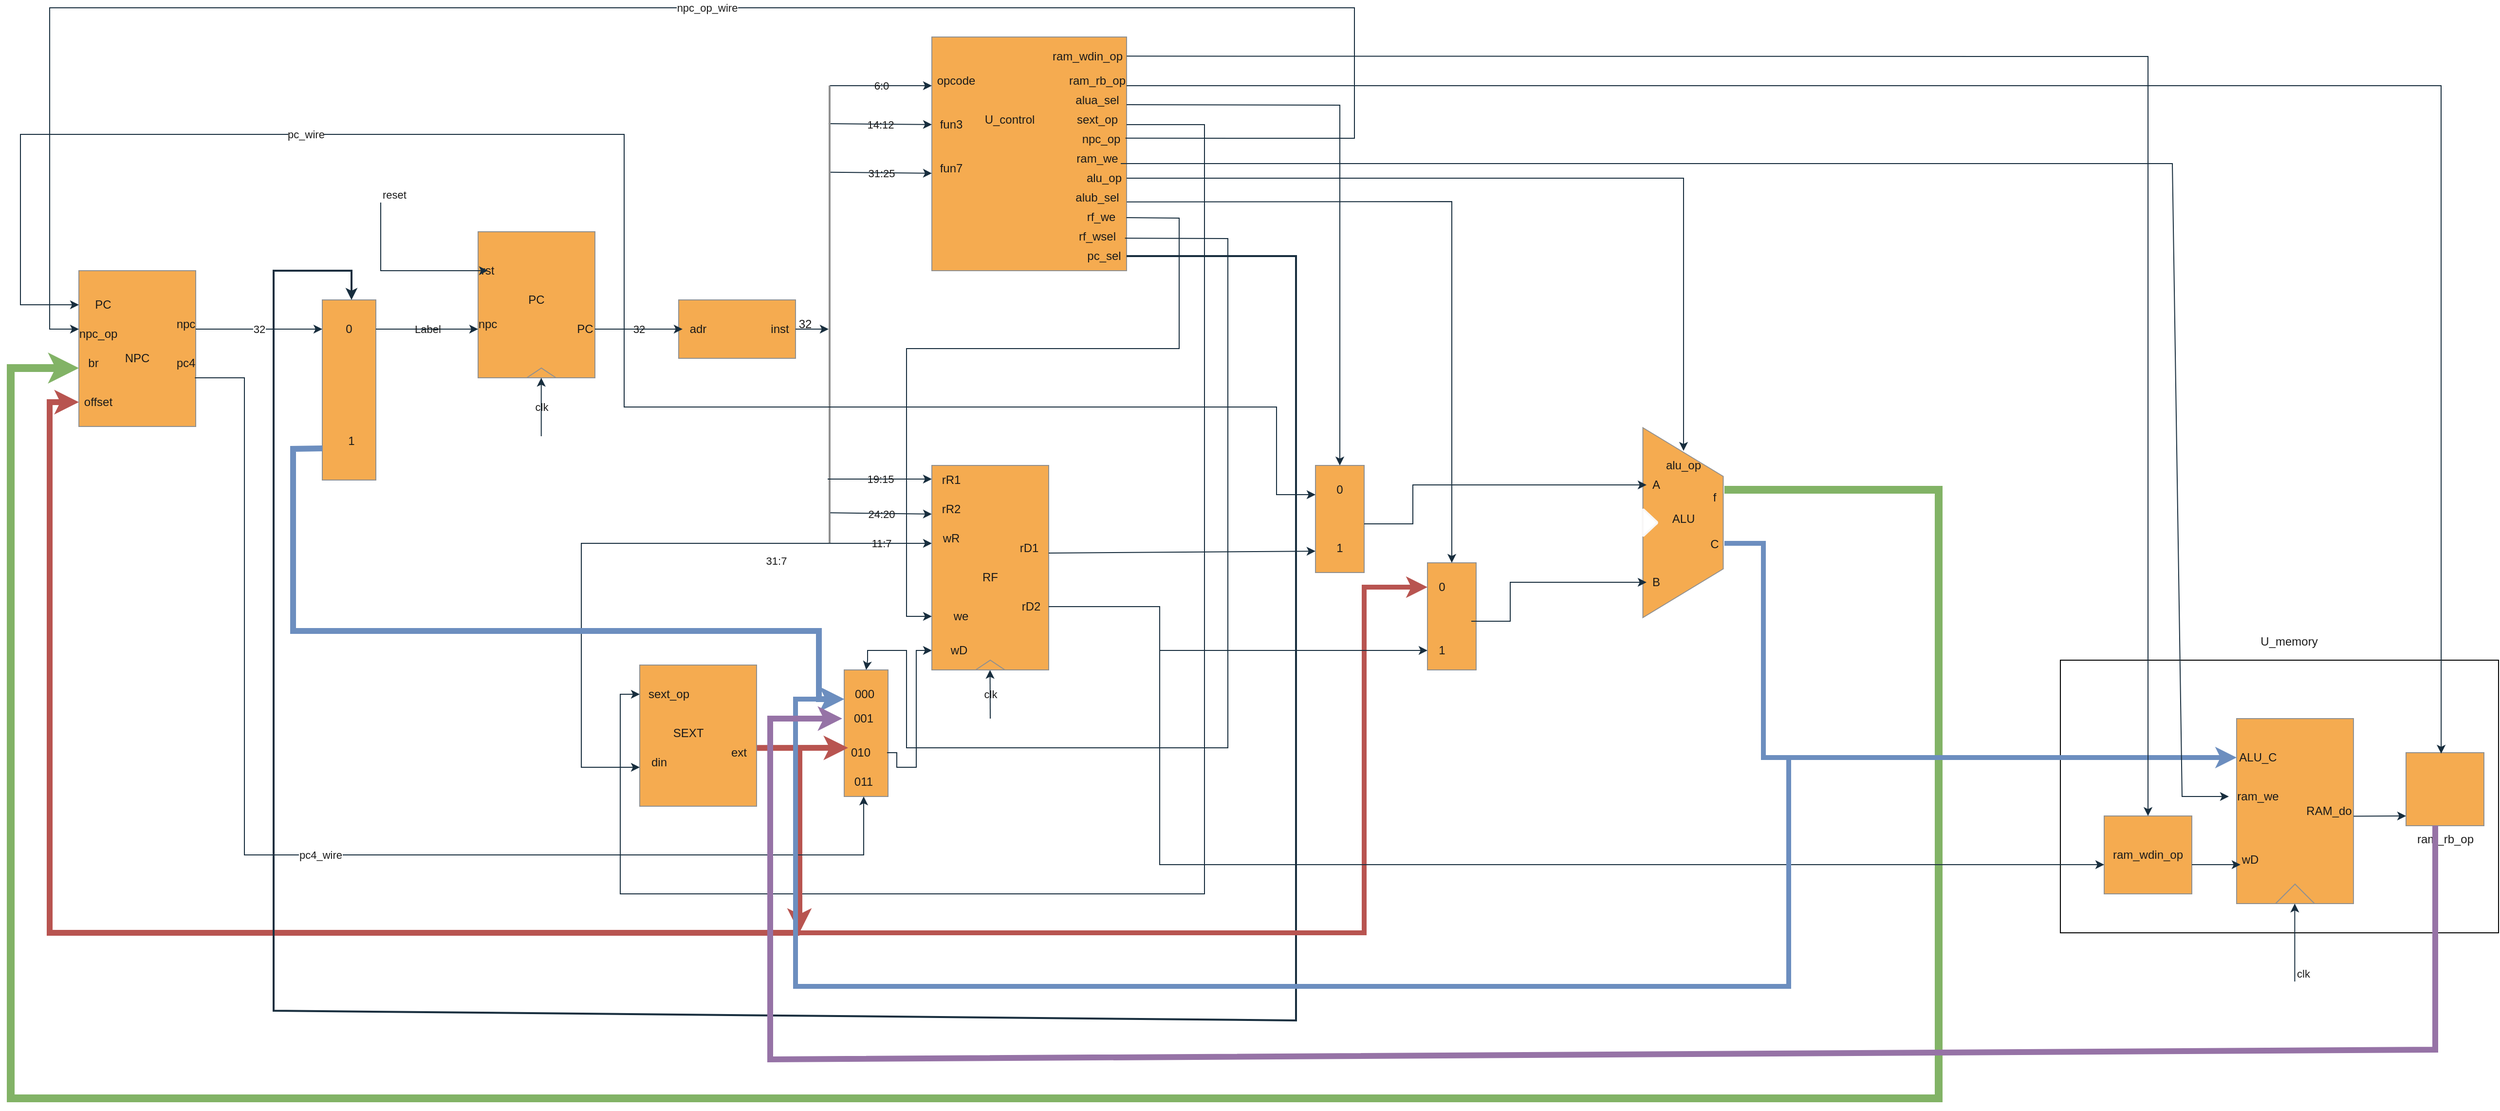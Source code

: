 <mxfile version="28.0.4">
  <diagram name="第 1 页" id="Sq_iOAbtR8ETm9VKSQ8Z">
    <mxGraphModel dx="4527" dy="2043" grid="1" gridSize="10" guides="1" tooltips="1" connect="1" arrows="1" fold="1" page="1" pageScale="1" pageWidth="827" pageHeight="1169" math="0" shadow="0">
      <root>
        <mxCell id="0" />
        <mxCell id="1" parent="0" />
        <mxCell id="NT8s9qPtGvlK92-q_lAr-16" value="" style="rounded=0;whiteSpace=wrap;html=1;labelBackgroundColor=none;fillColor=#F5AB50;strokeColor=#909090;fontColor=#1A1A1A;" vertex="1" parent="1">
          <mxGeometry x="-694" y="40" width="200" height="240" as="geometry" />
        </mxCell>
        <mxCell id="NT8s9qPtGvlK92-q_lAr-17" value="U_control" style="text;html=1;align=center;verticalAlign=middle;whiteSpace=wrap;rounded=0;labelBackgroundColor=none;fontColor=#1A1A1A;" vertex="1" parent="1">
          <mxGeometry x="-644" y="110" width="60" height="30" as="geometry" />
        </mxCell>
        <mxCell id="NT8s9qPtGvlK92-q_lAr-18" value="opcode" style="text;html=1;align=center;verticalAlign=middle;whiteSpace=wrap;rounded=0;labelBackgroundColor=none;fontColor=#1A1A1A;" vertex="1" parent="1">
          <mxGeometry x="-674" y="80" width="10" height="10" as="geometry" />
        </mxCell>
        <mxCell id="NT8s9qPtGvlK92-q_lAr-19" value="fun3" style="text;html=1;align=center;verticalAlign=middle;whiteSpace=wrap;rounded=0;labelBackgroundColor=none;fontColor=#1A1A1A;" vertex="1" parent="1">
          <mxGeometry x="-704" y="115" width="60" height="30" as="geometry" />
        </mxCell>
        <mxCell id="NT8s9qPtGvlK92-q_lAr-20" value="fun7" style="text;html=1;align=center;verticalAlign=middle;whiteSpace=wrap;rounded=0;labelBackgroundColor=none;fontColor=#1A1A1A;" vertex="1" parent="1">
          <mxGeometry x="-704" y="160" width="60" height="30" as="geometry" />
        </mxCell>
        <mxCell id="NT8s9qPtGvlK92-q_lAr-22" value="" style="endArrow=classic;html=1;rounded=0;exitX=0;exitY=0.5;exitDx=0;exitDy=0;exitPerimeter=0;labelBackgroundColor=none;strokeColor=#182E3E;fontColor=default;" edge="1" parent="1" source="NT8s9qPtGvlK92-q_lAr-32">
          <mxGeometry relative="1" as="geometry">
            <mxPoint x="-794" y="90" as="sourcePoint" />
            <mxPoint x="-694" y="90" as="targetPoint" />
          </mxGeometry>
        </mxCell>
        <mxCell id="NT8s9qPtGvlK92-q_lAr-23" value="6:0" style="edgeLabel;resizable=0;html=1;;align=center;verticalAlign=middle;labelBackgroundColor=none;fontColor=#1A1A1A;" connectable="0" vertex="1" parent="NT8s9qPtGvlK92-q_lAr-22">
          <mxGeometry relative="1" as="geometry" />
        </mxCell>
        <mxCell id="NT8s9qPtGvlK92-q_lAr-25" value="" style="endArrow=classic;html=1;rounded=0;exitX=0.083;exitY=0.605;exitDx=0;exitDy=0;exitPerimeter=0;labelBackgroundColor=none;strokeColor=#182E3E;fontColor=default;" edge="1" parent="1" source="NT8s9qPtGvlK92-q_lAr-32">
          <mxGeometry relative="1" as="geometry">
            <mxPoint x="-794" y="129.89" as="sourcePoint" />
            <mxPoint x="-694" y="129.89" as="targetPoint" />
          </mxGeometry>
        </mxCell>
        <mxCell id="NT8s9qPtGvlK92-q_lAr-26" value="14:12" style="edgeLabel;resizable=0;html=1;;align=center;verticalAlign=middle;labelBackgroundColor=none;fontColor=#1A1A1A;" connectable="0" vertex="1" parent="NT8s9qPtGvlK92-q_lAr-25">
          <mxGeometry relative="1" as="geometry" />
        </mxCell>
        <mxCell id="NT8s9qPtGvlK92-q_lAr-27" value="" style="endArrow=classic;html=1;rounded=0;exitX=0.189;exitY=0.438;exitDx=0;exitDy=0;exitPerimeter=0;labelBackgroundColor=none;strokeColor=#182E3E;fontColor=default;" edge="1" parent="1" source="NT8s9qPtGvlK92-q_lAr-32">
          <mxGeometry relative="1" as="geometry">
            <mxPoint x="-794" y="180" as="sourcePoint" />
            <mxPoint x="-694" y="180" as="targetPoint" />
          </mxGeometry>
        </mxCell>
        <mxCell id="NT8s9qPtGvlK92-q_lAr-28" value="31:25" style="edgeLabel;resizable=0;html=1;;align=center;verticalAlign=middle;labelBackgroundColor=none;fontColor=#1A1A1A;" connectable="0" vertex="1" parent="NT8s9qPtGvlK92-q_lAr-27">
          <mxGeometry relative="1" as="geometry" />
        </mxCell>
        <mxCell id="NT8s9qPtGvlK92-q_lAr-32" value="" style="line;strokeWidth=2;direction=south;html=1;labelBackgroundColor=none;fillColor=#F5AB50;strokeColor=#909090;fontColor=#1A1A1A;" vertex="1" parent="1">
          <mxGeometry x="-804" y="90" width="10" height="470" as="geometry" />
        </mxCell>
        <mxCell id="NT8s9qPtGvlK92-q_lAr-33" value="" style="endArrow=classic;html=1;rounded=0;labelBackgroundColor=none;strokeColor=#182E3E;fontColor=default;" edge="1" parent="1">
          <mxGeometry relative="1" as="geometry">
            <mxPoint x="-801" y="494" as="sourcePoint" />
            <mxPoint x="-694" y="494" as="targetPoint" />
          </mxGeometry>
        </mxCell>
        <mxCell id="NT8s9qPtGvlK92-q_lAr-34" value="19:15" style="edgeLabel;resizable=0;html=1;;align=center;verticalAlign=middle;labelBackgroundColor=none;fontColor=#1A1A1A;" connectable="0" vertex="1" parent="NT8s9qPtGvlK92-q_lAr-33">
          <mxGeometry relative="1" as="geometry" />
        </mxCell>
        <mxCell id="NT8s9qPtGvlK92-q_lAr-37" value="" style="endArrow=classic;html=1;rounded=0;exitX=0.945;exitY=0.428;exitDx=0;exitDy=0;exitPerimeter=0;labelBackgroundColor=none;strokeColor=#182E3E;fontColor=default;" edge="1" parent="1">
          <mxGeometry relative="1" as="geometry">
            <mxPoint x="-798.28" y="528.65" as="sourcePoint" />
            <mxPoint x="-694" y="530" as="targetPoint" />
          </mxGeometry>
        </mxCell>
        <mxCell id="NT8s9qPtGvlK92-q_lAr-38" value="24:20" style="edgeLabel;resizable=0;html=1;;align=center;verticalAlign=middle;labelBackgroundColor=none;fontColor=#1A1A1A;" connectable="0" vertex="1" parent="NT8s9qPtGvlK92-q_lAr-37">
          <mxGeometry relative="1" as="geometry" />
        </mxCell>
        <mxCell id="NT8s9qPtGvlK92-q_lAr-42" value="" style="endArrow=classic;html=1;rounded=0;exitX=1;exitY=0.5;exitDx=0;exitDy=0;exitPerimeter=0;labelBackgroundColor=none;strokeColor=#182E3E;fontColor=default;" edge="1" parent="1">
          <mxGeometry relative="1" as="geometry">
            <mxPoint x="-799" y="560.0" as="sourcePoint" />
            <mxPoint x="-694" y="560" as="targetPoint" />
          </mxGeometry>
        </mxCell>
        <mxCell id="NT8s9qPtGvlK92-q_lAr-43" value="11:7" style="edgeLabel;resizable=0;html=1;;align=center;verticalAlign=middle;labelBackgroundColor=none;fontColor=#1A1A1A;" connectable="0" vertex="1" parent="NT8s9qPtGvlK92-q_lAr-42">
          <mxGeometry relative="1" as="geometry" />
        </mxCell>
        <mxCell id="NT8s9qPtGvlK92-q_lAr-44" value="ram_wdin_op" style="text;html=1;align=center;verticalAlign=middle;whiteSpace=wrap;rounded=0;labelBackgroundColor=none;fontColor=#1A1A1A;" vertex="1" parent="1">
          <mxGeometry x="-554" y="50" width="40" height="20" as="geometry" />
        </mxCell>
        <mxCell id="NT8s9qPtGvlK92-q_lAr-45" value="ram_rb_op" style="text;html=1;align=center;verticalAlign=middle;whiteSpace=wrap;rounded=0;labelBackgroundColor=none;fontColor=#1A1A1A;" vertex="1" parent="1">
          <mxGeometry x="-554" y="70" width="60" height="30" as="geometry" />
        </mxCell>
        <mxCell id="NT8s9qPtGvlK92-q_lAr-47" value="alua_sel" style="text;html=1;align=center;verticalAlign=middle;whiteSpace=wrap;rounded=0;labelBackgroundColor=none;fontColor=#1A1A1A;" vertex="1" parent="1">
          <mxGeometry x="-554" y="90" width="60" height="30" as="geometry" />
        </mxCell>
        <mxCell id="NT8s9qPtGvlK92-q_lAr-48" value="sext_op" style="text;html=1;align=center;verticalAlign=middle;whiteSpace=wrap;rounded=0;labelBackgroundColor=none;fontColor=#1A1A1A;" vertex="1" parent="1">
          <mxGeometry x="-554" y="110" width="60" height="30" as="geometry" />
        </mxCell>
        <mxCell id="NT8s9qPtGvlK92-q_lAr-50" value="npc_op" style="text;html=1;align=center;verticalAlign=middle;whiteSpace=wrap;rounded=0;labelBackgroundColor=none;fontColor=#1A1A1A;" vertex="1" parent="1">
          <mxGeometry x="-550" y="130" width="60" height="30" as="geometry" />
        </mxCell>
        <mxCell id="NT8s9qPtGvlK92-q_lAr-51" value="ram_we" style="text;html=1;align=center;verticalAlign=middle;whiteSpace=wrap;rounded=0;labelBackgroundColor=none;fontColor=#1A1A1A;" vertex="1" parent="1">
          <mxGeometry x="-554" y="150" width="60" height="30" as="geometry" />
        </mxCell>
        <mxCell id="NT8s9qPtGvlK92-q_lAr-52" value="alu_op" style="text;html=1;align=center;verticalAlign=middle;whiteSpace=wrap;rounded=0;labelBackgroundColor=none;fontColor=#1A1A1A;" vertex="1" parent="1">
          <mxGeometry x="-540" y="170" width="46" height="30" as="geometry" />
        </mxCell>
        <mxCell id="NT8s9qPtGvlK92-q_lAr-53" value="alub_sel" style="text;html=1;align=center;verticalAlign=middle;whiteSpace=wrap;rounded=0;labelBackgroundColor=none;fontColor=#1A1A1A;" vertex="1" parent="1">
          <mxGeometry x="-554" y="190" width="60" height="30" as="geometry" />
        </mxCell>
        <mxCell id="NT8s9qPtGvlK92-q_lAr-54" value="rf_we" style="text;html=1;align=center;verticalAlign=middle;whiteSpace=wrap;rounded=0;labelBackgroundColor=none;fontColor=#1A1A1A;" vertex="1" parent="1">
          <mxGeometry x="-537" y="210" width="34" height="30" as="geometry" />
        </mxCell>
        <mxCell id="NT8s9qPtGvlK92-q_lAr-55" value="rf_wsel" style="text;html=1;align=center;verticalAlign=middle;whiteSpace=wrap;rounded=0;labelBackgroundColor=none;fontColor=#1A1A1A;" vertex="1" parent="1">
          <mxGeometry x="-554" y="230" width="60" height="30" as="geometry" />
        </mxCell>
        <mxCell id="NT8s9qPtGvlK92-q_lAr-56" value="pc_sel" style="text;html=1;align=center;verticalAlign=middle;whiteSpace=wrap;rounded=0;labelBackgroundColor=none;fontColor=#1A1A1A;" vertex="1" parent="1">
          <mxGeometry x="-540" y="250" width="46" height="30" as="geometry" />
        </mxCell>
        <mxCell id="NT8s9qPtGvlK92-q_lAr-58" value="" style="rounded=0;whiteSpace=wrap;html=1;labelBackgroundColor=none;fillColor=#F5AB50;strokeColor=#909090;fontColor=#1A1A1A;" vertex="1" parent="1">
          <mxGeometry x="-694" y="480" width="120" height="210" as="geometry" />
        </mxCell>
        <mxCell id="NT8s9qPtGvlK92-q_lAr-59" value="RF" style="text;html=1;align=center;verticalAlign=middle;whiteSpace=wrap;rounded=0;labelBackgroundColor=none;fontColor=#1A1A1A;" vertex="1" parent="1">
          <mxGeometry x="-664" y="580" width="60" height="30" as="geometry" />
        </mxCell>
        <mxCell id="NT8s9qPtGvlK92-q_lAr-60" value="rR1" style="text;html=1;align=center;verticalAlign=middle;whiteSpace=wrap;rounded=0;labelBackgroundColor=none;fontColor=#1A1A1A;" vertex="1" parent="1">
          <mxGeometry x="-704" y="480" width="60" height="30" as="geometry" />
        </mxCell>
        <mxCell id="NT8s9qPtGvlK92-q_lAr-61" value="rR2" style="text;html=1;align=center;verticalAlign=middle;whiteSpace=wrap;rounded=0;labelBackgroundColor=none;fontColor=#1A1A1A;" vertex="1" parent="1">
          <mxGeometry x="-704" y="510" width="60" height="30" as="geometry" />
        </mxCell>
        <mxCell id="NT8s9qPtGvlK92-q_lAr-62" value="wR" style="text;html=1;align=center;verticalAlign=middle;whiteSpace=wrap;rounded=0;labelBackgroundColor=none;fontColor=#1A1A1A;" vertex="1" parent="1">
          <mxGeometry x="-704" y="540" width="60" height="30" as="geometry" />
        </mxCell>
        <mxCell id="NT8s9qPtGvlK92-q_lAr-64" value="we" style="text;html=1;align=center;verticalAlign=middle;whiteSpace=wrap;rounded=0;labelBackgroundColor=none;fontColor=#1A1A1A;" vertex="1" parent="1">
          <mxGeometry x="-694" y="620" width="60" height="30" as="geometry" />
        </mxCell>
        <mxCell id="NT8s9qPtGvlK92-q_lAr-65" value="wD" style="text;html=1;align=center;verticalAlign=middle;whiteSpace=wrap;rounded=0;labelBackgroundColor=none;fontColor=#1A1A1A;" vertex="1" parent="1">
          <mxGeometry x="-694" y="660" width="56" height="20" as="geometry" />
        </mxCell>
        <mxCell id="NT8s9qPtGvlK92-q_lAr-66" value="" style="endArrow=classic;html=1;rounded=0;labelBackgroundColor=none;strokeColor=#182E3E;fontColor=default;" edge="1" parent="1">
          <mxGeometry relative="1" as="geometry">
            <mxPoint x="-634" y="740" as="sourcePoint" />
            <mxPoint x="-634.24" y="690" as="targetPoint" />
          </mxGeometry>
        </mxCell>
        <mxCell id="NT8s9qPtGvlK92-q_lAr-67" value="clk" style="edgeLabel;resizable=0;html=1;;align=center;verticalAlign=middle;labelBackgroundColor=none;fontColor=#1A1A1A;" connectable="0" vertex="1" parent="NT8s9qPtGvlK92-q_lAr-66">
          <mxGeometry relative="1" as="geometry" />
        </mxCell>
        <mxCell id="NT8s9qPtGvlK92-q_lAr-69" value="" style="verticalLabelPosition=bottom;verticalAlign=top;html=1;shape=mxgraph.basic.acute_triangle;dx=0.5;labelBackgroundColor=none;fillColor=#F5AB50;strokeColor=#909090;fontColor=#1A1A1A;" vertex="1" parent="1">
          <mxGeometry x="-649" y="680" width="30" height="10" as="geometry" />
        </mxCell>
        <mxCell id="NT8s9qPtGvlK92-q_lAr-71" value="rD1" style="text;html=1;align=center;verticalAlign=middle;whiteSpace=wrap;rounded=0;labelBackgroundColor=none;fontColor=#1A1A1A;" vertex="1" parent="1">
          <mxGeometry x="-624" y="550" width="60" height="30" as="geometry" />
        </mxCell>
        <mxCell id="NT8s9qPtGvlK92-q_lAr-72" value="rD2" style="text;html=1;align=center;verticalAlign=middle;whiteSpace=wrap;rounded=0;labelBackgroundColor=none;fontColor=#1A1A1A;" vertex="1" parent="1">
          <mxGeometry x="-610" y="610" width="36" height="30" as="geometry" />
        </mxCell>
        <mxCell id="NT8s9qPtGvlK92-q_lAr-73" value="" style="rounded=0;whiteSpace=wrap;html=1;labelBackgroundColor=none;fillColor=#F5AB50;strokeColor=#909090;fontColor=#1A1A1A;" vertex="1" parent="1">
          <mxGeometry x="-784" y="690" width="45" height="130" as="geometry" />
        </mxCell>
        <mxCell id="NT8s9qPtGvlK92-q_lAr-74" value="000" style="text;html=1;align=center;verticalAlign=middle;whiteSpace=wrap;rounded=0;labelBackgroundColor=none;fontColor=#1A1A1A;" vertex="1" parent="1">
          <mxGeometry x="-786" y="700" width="46" height="30" as="geometry" />
        </mxCell>
        <mxCell id="NT8s9qPtGvlK92-q_lAr-75" value="001" style="text;html=1;align=center;verticalAlign=middle;whiteSpace=wrap;rounded=0;labelBackgroundColor=none;fontColor=#1A1A1A;" vertex="1" parent="1">
          <mxGeometry x="-786" y="730" width="44" height="20" as="geometry" />
        </mxCell>
        <mxCell id="NT8s9qPtGvlK92-q_lAr-76" value="010" style="text;html=1;align=center;verticalAlign=middle;whiteSpace=wrap;rounded=0;labelBackgroundColor=none;fontColor=#1A1A1A;" vertex="1" parent="1">
          <mxGeometry x="-794" y="760" width="54" height="30" as="geometry" />
        </mxCell>
        <mxCell id="NT8s9qPtGvlK92-q_lAr-77" value="011" style="text;html=1;align=center;verticalAlign=middle;whiteSpace=wrap;rounded=0;labelBackgroundColor=none;fontColor=#1A1A1A;" vertex="1" parent="1">
          <mxGeometry x="-794" y="790" width="60" height="30" as="geometry" />
        </mxCell>
        <mxCell id="NT8s9qPtGvlK92-q_lAr-78" value="" style="rounded=0;whiteSpace=wrap;html=1;labelBackgroundColor=none;fillColor=#F5AB50;strokeColor=#909090;fontColor=#1A1A1A;" vertex="1" parent="1">
          <mxGeometry x="-994" y="685" width="120" height="145" as="geometry" />
        </mxCell>
        <mxCell id="NT8s9qPtGvlK92-q_lAr-79" value="sext_op" style="text;html=1;align=center;verticalAlign=middle;whiteSpace=wrap;rounded=0;labelBackgroundColor=none;fontColor=#1A1A1A;" vertex="1" parent="1">
          <mxGeometry x="-994" y="700" width="60" height="30" as="geometry" />
        </mxCell>
        <mxCell id="NT8s9qPtGvlK92-q_lAr-80" value="din" style="text;html=1;align=center;verticalAlign=middle;whiteSpace=wrap;rounded=0;labelBackgroundColor=none;fontColor=#1A1A1A;" vertex="1" parent="1">
          <mxGeometry x="-1004" y="770" width="60" height="30" as="geometry" />
        </mxCell>
        <mxCell id="NT8s9qPtGvlK92-q_lAr-81" value="ext" style="text;html=1;align=center;verticalAlign=middle;whiteSpace=wrap;rounded=0;labelBackgroundColor=none;fontColor=#1A1A1A;" vertex="1" parent="1">
          <mxGeometry x="-910" y="760" width="36" height="30" as="geometry" />
        </mxCell>
        <mxCell id="NT8s9qPtGvlK92-q_lAr-82" value="" style="endArrow=classic;html=1;rounded=0;exitX=1;exitY=0.5;exitDx=0;exitDy=0;exitPerimeter=0;labelBackgroundColor=none;strokeColor=#182E3E;fontColor=default;" edge="1" parent="1" source="NT8s9qPtGvlK92-q_lAr-32">
          <mxGeometry relative="1" as="geometry">
            <mxPoint x="-1014" y="530" as="sourcePoint" />
            <mxPoint x="-994" y="790" as="targetPoint" />
            <Array as="points">
              <mxPoint x="-1054" y="560" />
              <mxPoint x="-1054" y="715" />
              <mxPoint x="-1054" y="790" />
            </Array>
          </mxGeometry>
        </mxCell>
        <mxCell id="NT8s9qPtGvlK92-q_lAr-83" value="31:7" style="edgeLabel;resizable=0;html=1;;align=center;verticalAlign=middle;labelBackgroundColor=none;fontColor=#1A1A1A;" connectable="0" vertex="1" parent="NT8s9qPtGvlK92-q_lAr-82">
          <mxGeometry relative="1" as="geometry">
            <mxPoint x="200" as="offset" />
          </mxGeometry>
        </mxCell>
        <mxCell id="NT8s9qPtGvlK92-q_lAr-86" value="" style="endArrow=classic;html=1;rounded=0;entryX=0;entryY=0.5;entryDx=0;entryDy=0;labelBackgroundColor=none;strokeColor=#182E3E;fontColor=default;" edge="1" parent="1" target="NT8s9qPtGvlK92-q_lAr-79">
          <mxGeometry relative="1" as="geometry">
            <mxPoint x="-494" y="130" as="sourcePoint" />
            <mxPoint x="-334" y="130" as="targetPoint" />
            <Array as="points">
              <mxPoint x="-414" y="130" />
              <mxPoint x="-414" y="500" />
              <mxPoint x="-414" y="920" />
              <mxPoint x="-1014" y="920" />
              <mxPoint x="-1014" y="715" />
            </Array>
          </mxGeometry>
        </mxCell>
        <mxCell id="NT8s9qPtGvlK92-q_lAr-89" value="SEXT" style="text;html=1;align=center;verticalAlign=middle;whiteSpace=wrap;rounded=0;labelBackgroundColor=none;fontColor=#1A1A1A;" vertex="1" parent="1">
          <mxGeometry x="-974" y="740" width="60" height="30" as="geometry" />
        </mxCell>
        <mxCell id="NT8s9qPtGvlK92-q_lAr-90" value="" style="rounded=0;whiteSpace=wrap;html=1;labelBackgroundColor=none;fillColor=#F5AB50;strokeColor=#909090;fontColor=#1A1A1A;" vertex="1" parent="1">
          <mxGeometry x="-954" y="310" width="120" height="60" as="geometry" />
        </mxCell>
        <mxCell id="NT8s9qPtGvlK92-q_lAr-91" value="adr" style="text;html=1;align=center;verticalAlign=middle;whiteSpace=wrap;rounded=0;labelBackgroundColor=none;fontColor=#1A1A1A;" vertex="1" parent="1">
          <mxGeometry x="-964" y="325" width="60" height="30" as="geometry" />
        </mxCell>
        <mxCell id="NT8s9qPtGvlK92-q_lAr-96" value="" style="endArrow=classic;html=1;rounded=0;exitX=1;exitY=0.5;exitDx=0;exitDy=0;labelBackgroundColor=none;strokeColor=#182E3E;fontColor=default;" edge="1" parent="1" source="NT8s9qPtGvlK92-q_lAr-90">
          <mxGeometry relative="1" as="geometry">
            <mxPoint x="-820" y="340" as="sourcePoint" />
            <mxPoint x="-800" y="340" as="targetPoint" />
          </mxGeometry>
        </mxCell>
        <mxCell id="NT8s9qPtGvlK92-q_lAr-98" value="inst" style="text;html=1;align=center;verticalAlign=middle;whiteSpace=wrap;rounded=0;labelBackgroundColor=none;fontColor=#1A1A1A;" vertex="1" parent="1">
          <mxGeometry x="-880" y="325" width="60" height="30" as="geometry" />
        </mxCell>
        <mxCell id="NT8s9qPtGvlK92-q_lAr-99" value="32" style="text;html=1;align=center;verticalAlign=middle;whiteSpace=wrap;rounded=0;labelBackgroundColor=none;fontColor=#1A1A1A;" vertex="1" parent="1">
          <mxGeometry x="-854" y="320" width="60" height="30" as="geometry" />
        </mxCell>
        <mxCell id="NT8s9qPtGvlK92-q_lAr-101" value="" style="rounded=0;whiteSpace=wrap;html=1;labelBackgroundColor=none;fillColor=#F5AB50;strokeColor=#909090;fontColor=#1A1A1A;" vertex="1" parent="1">
          <mxGeometry x="-1160" y="240" width="120" height="150" as="geometry" />
        </mxCell>
        <mxCell id="NT8s9qPtGvlK92-q_lAr-102" value="PC" style="text;html=1;align=center;verticalAlign=middle;whiteSpace=wrap;rounded=0;labelBackgroundColor=none;fontColor=#1A1A1A;" vertex="1" parent="1">
          <mxGeometry x="-1130" y="295" width="60" height="30" as="geometry" />
        </mxCell>
        <mxCell id="NT8s9qPtGvlK92-q_lAr-103" value="" style="endArrow=classic;html=1;rounded=0;labelBackgroundColor=none;strokeColor=#182E3E;fontColor=default;" edge="1" parent="1">
          <mxGeometry relative="1" as="geometry">
            <mxPoint x="-1040" y="340" as="sourcePoint" />
            <mxPoint x="-950" y="340" as="targetPoint" />
          </mxGeometry>
        </mxCell>
        <mxCell id="NT8s9qPtGvlK92-q_lAr-104" value="32" style="edgeLabel;resizable=0;html=1;;align=center;verticalAlign=middle;labelBackgroundColor=none;fontColor=#1A1A1A;" connectable="0" vertex="1" parent="NT8s9qPtGvlK92-q_lAr-103">
          <mxGeometry relative="1" as="geometry" />
        </mxCell>
        <mxCell id="NT8s9qPtGvlK92-q_lAr-133" value="" style="edgeLabel;html=1;align=center;verticalAlign=middle;resizable=0;points=[];strokeColor=#909090;fontColor=#1A1A1A;fillColor=#F5AB50;" vertex="1" connectable="0" parent="NT8s9qPtGvlK92-q_lAr-103">
          <mxGeometry x="0.013" y="-2" relative="1" as="geometry">
            <mxPoint as="offset" />
          </mxGeometry>
        </mxCell>
        <mxCell id="NT8s9qPtGvlK92-q_lAr-106" value="" style="verticalLabelPosition=bottom;verticalAlign=top;html=1;shape=mxgraph.basic.acute_triangle;dx=0.5;labelBackgroundColor=none;fillColor=#F5AB50;strokeColor=#909090;fontColor=#1A1A1A;" vertex="1" parent="1">
          <mxGeometry x="-1110" y="380" width="30" height="10" as="geometry" />
        </mxCell>
        <mxCell id="NT8s9qPtGvlK92-q_lAr-107" value="" style="endArrow=classic;html=1;rounded=0;labelBackgroundColor=none;strokeColor=#182E3E;fontColor=default;" edge="1" parent="1">
          <mxGeometry relative="1" as="geometry">
            <mxPoint x="-1095.14" y="450" as="sourcePoint" />
            <mxPoint x="-1095.14" y="390" as="targetPoint" />
          </mxGeometry>
        </mxCell>
        <mxCell id="NT8s9qPtGvlK92-q_lAr-108" value="clk" style="edgeLabel;resizable=0;html=1;;align=center;verticalAlign=middle;labelBackgroundColor=none;fontColor=#1A1A1A;" connectable="0" vertex="1" parent="NT8s9qPtGvlK92-q_lAr-107">
          <mxGeometry relative="1" as="geometry" />
        </mxCell>
        <mxCell id="NT8s9qPtGvlK92-q_lAr-110" value="PC" style="text;html=1;align=center;verticalAlign=middle;whiteSpace=wrap;rounded=0;labelBackgroundColor=none;fontColor=#1A1A1A;" vertex="1" parent="1">
          <mxGeometry x="-1070" y="332.5" width="40" height="15" as="geometry" />
        </mxCell>
        <mxCell id="NT8s9qPtGvlK92-q_lAr-111" value="rst" style="text;html=1;align=center;verticalAlign=middle;whiteSpace=wrap;rounded=0;labelBackgroundColor=none;fontColor=#1A1A1A;" vertex="1" parent="1">
          <mxGeometry x="-1180" y="265" width="60" height="30" as="geometry" />
        </mxCell>
        <mxCell id="NT8s9qPtGvlK92-q_lAr-112" value="npc" style="text;html=1;align=center;verticalAlign=middle;whiteSpace=wrap;rounded=0;labelBackgroundColor=none;fontColor=#1A1A1A;" vertex="1" parent="1">
          <mxGeometry x="-1180" y="320" width="60" height="30" as="geometry" />
        </mxCell>
        <mxCell id="NT8s9qPtGvlK92-q_lAr-113" value="" style="rounded=0;whiteSpace=wrap;html=1;labelBackgroundColor=none;fillColor=#F5AB50;strokeColor=#909090;fontColor=#1A1A1A;" vertex="1" parent="1">
          <mxGeometry x="-1320" y="310" width="55" height="185" as="geometry" />
        </mxCell>
        <mxCell id="NT8s9qPtGvlK92-q_lAr-114" value="0" style="text;html=1;align=center;verticalAlign=middle;whiteSpace=wrap;rounded=0;labelBackgroundColor=none;fontColor=#1A1A1A;" vertex="1" parent="1">
          <mxGeometry x="-1320" y="325" width="55" height="30" as="geometry" />
        </mxCell>
        <mxCell id="NT8s9qPtGvlK92-q_lAr-115" value="1" style="text;html=1;align=center;verticalAlign=middle;whiteSpace=wrap;rounded=0;labelBackgroundColor=none;fontColor=#1A1A1A;" vertex="1" parent="1">
          <mxGeometry x="-1320" y="440" width="60" height="30" as="geometry" />
        </mxCell>
        <mxCell id="NT8s9qPtGvlK92-q_lAr-116" value="" style="endArrow=classic;html=1;rounded=0;exitX=1;exitY=0.5;exitDx=0;exitDy=0;labelBackgroundColor=none;strokeColor=#182E3E;fontColor=default;" edge="1" parent="1" source="NT8s9qPtGvlK92-q_lAr-114">
          <mxGeometry relative="1" as="geometry">
            <mxPoint x="-1260" y="340" as="sourcePoint" />
            <mxPoint x="-1160" y="340" as="targetPoint" />
          </mxGeometry>
        </mxCell>
        <mxCell id="NT8s9qPtGvlK92-q_lAr-117" value="Label" style="edgeLabel;resizable=0;html=1;;align=center;verticalAlign=middle;labelBackgroundColor=none;fontColor=#1A1A1A;" connectable="0" vertex="1" parent="NT8s9qPtGvlK92-q_lAr-116">
          <mxGeometry relative="1" as="geometry" />
        </mxCell>
        <mxCell id="NT8s9qPtGvlK92-q_lAr-118" value="" style="rounded=0;whiteSpace=wrap;html=1;strokeColor=#909090;fontColor=#1A1A1A;fillColor=#F5AB50;" vertex="1" parent="1">
          <mxGeometry x="-1570" y="280" width="120" height="160" as="geometry" />
        </mxCell>
        <mxCell id="NT8s9qPtGvlK92-q_lAr-119" value="PC" style="text;html=1;align=center;verticalAlign=middle;whiteSpace=wrap;rounded=0;fontColor=#1A1A1A;" vertex="1" parent="1">
          <mxGeometry x="-1570" y="300" width="50" height="30" as="geometry" />
        </mxCell>
        <mxCell id="NT8s9qPtGvlK92-q_lAr-120" value="npc_op" style="text;html=1;align=center;verticalAlign=middle;whiteSpace=wrap;rounded=0;fontColor=#1A1A1A;" vertex="1" parent="1">
          <mxGeometry x="-1580" y="330" width="60" height="30" as="geometry" />
        </mxCell>
        <mxCell id="NT8s9qPtGvlK92-q_lAr-121" value="br" style="text;html=1;align=center;verticalAlign=middle;whiteSpace=wrap;rounded=0;fontColor=#1A1A1A;" vertex="1" parent="1">
          <mxGeometry x="-1570" y="360" width="30" height="30" as="geometry" />
        </mxCell>
        <mxCell id="NT8s9qPtGvlK92-q_lAr-122" value="offset" style="text;html=1;align=center;verticalAlign=middle;whiteSpace=wrap;rounded=0;fontColor=#1A1A1A;" vertex="1" parent="1">
          <mxGeometry x="-1570" y="400" width="40" height="30" as="geometry" />
        </mxCell>
        <mxCell id="NT8s9qPtGvlK92-q_lAr-123" value="npc" style="text;html=1;align=center;verticalAlign=middle;whiteSpace=wrap;rounded=0;fontColor=#1A1A1A;" vertex="1" parent="1">
          <mxGeometry x="-1490" y="320" width="60" height="30" as="geometry" />
        </mxCell>
        <mxCell id="NT8s9qPtGvlK92-q_lAr-124" value="pc4" style="text;html=1;align=center;verticalAlign=middle;whiteSpace=wrap;rounded=0;fontColor=#1A1A1A;" vertex="1" parent="1">
          <mxGeometry x="-1490" y="360" width="60" height="30" as="geometry" />
        </mxCell>
        <mxCell id="NT8s9qPtGvlK92-q_lAr-125" value="" style="endArrow=classic;html=1;rounded=0;strokeColor=#182E3E;fontColor=#1A1A1A;entryX=0;entryY=0.5;entryDx=0;entryDy=0;" edge="1" parent="1" target="NT8s9qPtGvlK92-q_lAr-114">
          <mxGeometry relative="1" as="geometry">
            <mxPoint x="-1450" y="340" as="sourcePoint" />
            <mxPoint x="-1350" y="340" as="targetPoint" />
          </mxGeometry>
        </mxCell>
        <mxCell id="NT8s9qPtGvlK92-q_lAr-126" value="32" style="edgeLabel;resizable=0;html=1;;align=center;verticalAlign=middle;strokeColor=#909090;fontColor=#1A1A1A;fillColor=#F5AB50;" connectable="0" vertex="1" parent="NT8s9qPtGvlK92-q_lAr-125">
          <mxGeometry relative="1" as="geometry" />
        </mxCell>
        <mxCell id="NT8s9qPtGvlK92-q_lAr-127" value="" style="edgeLabel;html=1;align=center;verticalAlign=middle;resizable=0;points=[];strokeColor=#909090;fontColor=#1A1A1A;fillColor=#F5AB50;" vertex="1" connectable="0" parent="NT8s9qPtGvlK92-q_lAr-125">
          <mxGeometry x="0.024" y="-2" relative="1" as="geometry">
            <mxPoint as="offset" />
          </mxGeometry>
        </mxCell>
        <mxCell id="NT8s9qPtGvlK92-q_lAr-128" value="NPC" style="text;html=1;align=center;verticalAlign=middle;whiteSpace=wrap;rounded=0;fontColor=#1A1A1A;" vertex="1" parent="1">
          <mxGeometry x="-1540" y="355" width="60" height="30" as="geometry" />
        </mxCell>
        <mxCell id="NT8s9qPtGvlK92-q_lAr-129" value="" style="endArrow=classic;html=1;rounded=0;strokeColor=#182E3E;fontColor=#1A1A1A;" edge="1" parent="1" target="NT8s9qPtGvlK92-q_lAr-119">
          <mxGeometry relative="1" as="geometry">
            <mxPoint x="-1010" y="340" as="sourcePoint" />
            <mxPoint x="-880" y="340" as="targetPoint" />
            <Array as="points">
              <mxPoint x="-1010" y="240" />
              <mxPoint x="-1010" y="140" />
              <mxPoint x="-1560" y="140" />
              <mxPoint x="-1630" y="140" />
              <mxPoint x="-1630" y="315" />
            </Array>
          </mxGeometry>
        </mxCell>
        <mxCell id="NT8s9qPtGvlK92-q_lAr-130" value="pc_wire" style="edgeLabel;resizable=0;html=1;;align=center;verticalAlign=middle;strokeColor=#909090;fontColor=#1A1A1A;fillColor=#F5AB50;" connectable="0" vertex="1" parent="NT8s9qPtGvlK92-q_lAr-129">
          <mxGeometry relative="1" as="geometry" />
        </mxCell>
        <mxCell id="NT8s9qPtGvlK92-q_lAr-134" value="" style="endArrow=classic;html=1;rounded=0;strokeColor=#182E3E;fontColor=#1A1A1A;exitX=0.994;exitY=0.433;exitDx=0;exitDy=0;exitPerimeter=0;" edge="1" parent="1" source="NT8s9qPtGvlK92-q_lAr-16">
          <mxGeometry relative="1" as="geometry">
            <mxPoint x="-720" y="280" as="sourcePoint" />
            <mxPoint x="-1570" y="340" as="targetPoint" />
            <Array as="points">
              <mxPoint x="-260" y="144" />
              <mxPoint x="-260" y="10" />
              <mxPoint x="-960" y="10" />
              <mxPoint x="-1600" y="10" />
              <mxPoint x="-1600" y="340" />
            </Array>
          </mxGeometry>
        </mxCell>
        <mxCell id="NT8s9qPtGvlK92-q_lAr-135" value="npc_op_wire" style="edgeLabel;resizable=0;html=1;;align=center;verticalAlign=middle;strokeColor=#909090;fontColor=#1A1A1A;fillColor=#F5AB50;" connectable="0" vertex="1" parent="NT8s9qPtGvlK92-q_lAr-134">
          <mxGeometry relative="1" as="geometry" />
        </mxCell>
        <mxCell id="NT8s9qPtGvlK92-q_lAr-137" value="" style="edgeLabel;resizable=0;html=1;;align=right;verticalAlign=bottom;strokeColor=#909090;fontColor=#1A1A1A;fillColor=#F5AB50;" connectable="0" vertex="1" parent="NT8s9qPtGvlK92-q_lAr-134">
          <mxGeometry x="1" relative="1" as="geometry" />
        </mxCell>
        <mxCell id="NT8s9qPtGvlK92-q_lAr-138" value="" style="endArrow=classic;html=1;rounded=0;strokeColor=#b85450;fontColor=#1A1A1A;exitX=1.013;exitY=0.338;exitDx=0;exitDy=0;exitPerimeter=0;fillColor=#f8cecc;strokeWidth=6;" edge="1" parent="1" source="NT8s9qPtGvlK92-q_lAr-81">
          <mxGeometry relative="1" as="geometry">
            <mxPoint x="-870" y="770" as="sourcePoint" />
            <mxPoint x="-780" y="770" as="targetPoint" />
          </mxGeometry>
        </mxCell>
        <mxCell id="NT8s9qPtGvlK92-q_lAr-139" value="" style="edgeLabel;resizable=0;html=1;;align=center;verticalAlign=middle;strokeColor=#909090;fontColor=#1A1A1A;fillColor=#F5AB50;" connectable="0" vertex="1" parent="NT8s9qPtGvlK92-q_lAr-138">
          <mxGeometry relative="1" as="geometry" />
        </mxCell>
        <mxCell id="NT8s9qPtGvlK92-q_lAr-140" value="" style="endArrow=classic;html=1;rounded=0;strokeColor=#b85450;fontColor=#1A1A1A;fillColor=#f8cecc;strokeWidth=6;" edge="1" parent="1">
          <mxGeometry relative="1" as="geometry">
            <mxPoint x="-830" y="770" as="sourcePoint" />
            <mxPoint x="-830" y="960" as="targetPoint" />
          </mxGeometry>
        </mxCell>
        <mxCell id="NT8s9qPtGvlK92-q_lAr-142" value="" style="edgeLabel;resizable=0;html=1;;align=left;verticalAlign=bottom;strokeColor=#909090;fontColor=#1A1A1A;fillColor=#F5AB50;" connectable="0" vertex="1" parent="NT8s9qPtGvlK92-q_lAr-140">
          <mxGeometry x="-1" relative="1" as="geometry" />
        </mxCell>
        <mxCell id="NT8s9qPtGvlK92-q_lAr-143" value="" style="endArrow=classic;html=1;rounded=0;strokeColor=#b85450;fontColor=#1A1A1A;entryX=0;entryY=0.5;entryDx=0;entryDy=0;fillColor=#f8cecc;strokeWidth=6;" edge="1" parent="1" target="NT8s9qPtGvlK92-q_lAr-122">
          <mxGeometry relative="1" as="geometry">
            <mxPoint x="-830" y="960" as="sourcePoint" />
            <mxPoint x="-1610" y="440" as="targetPoint" />
            <Array as="points">
              <mxPoint x="-1600" y="960" />
              <mxPoint x="-1600" y="640" />
              <mxPoint x="-1600" y="415" />
            </Array>
          </mxGeometry>
        </mxCell>
        <mxCell id="NT8s9qPtGvlK92-q_lAr-149" value="" style="endArrow=classic;html=1;rounded=0;strokeColor=#182E3E;fontColor=#1A1A1A;exitX=0.653;exitY=0.998;exitDx=0;exitDy=0;entryX=0.5;entryY=1;entryDx=0;entryDy=0;exitPerimeter=0;" edge="1" parent="1" source="NT8s9qPtGvlK92-q_lAr-124" target="NT8s9qPtGvlK92-q_lAr-77">
          <mxGeometry relative="1" as="geometry">
            <mxPoint x="-1200" y="680" as="sourcePoint" />
            <mxPoint x="-1040" y="680" as="targetPoint" />
            <Array as="points">
              <mxPoint x="-1400" y="390" />
              <mxPoint x="-1400" y="880" />
              <mxPoint x="-764" y="880" />
            </Array>
          </mxGeometry>
        </mxCell>
        <mxCell id="NT8s9qPtGvlK92-q_lAr-150" value="pc4_wire" style="edgeLabel;resizable=0;html=1;;align=center;verticalAlign=middle;strokeColor=#909090;fontColor=#1A1A1A;fillColor=#F5AB50;" connectable="0" vertex="1" parent="NT8s9qPtGvlK92-q_lAr-149">
          <mxGeometry relative="1" as="geometry" />
        </mxCell>
        <mxCell id="NT8s9qPtGvlK92-q_lAr-151" value="" style="edgeLabel;resizable=0;html=1;;align=left;verticalAlign=bottom;strokeColor=#909090;fontColor=#1A1A1A;fillColor=#F5AB50;" connectable="0" vertex="1" parent="NT8s9qPtGvlK92-q_lAr-149">
          <mxGeometry x="-1" relative="1" as="geometry" />
        </mxCell>
        <mxCell id="NT8s9qPtGvlK92-q_lAr-152" value="" style="edgeLabel;resizable=0;html=1;;align=right;verticalAlign=bottom;strokeColor=#909090;fontColor=#1A1A1A;fillColor=#F5AB50;" connectable="0" vertex="1" parent="NT8s9qPtGvlK92-q_lAr-149">
          <mxGeometry x="1" relative="1" as="geometry" />
        </mxCell>
        <mxCell id="NT8s9qPtGvlK92-q_lAr-155" value="" style="endArrow=classic;html=1;rounded=0;strokeColor=#182E3E;fontColor=#1A1A1A;exitX=0.972;exitY=0.555;exitDx=0;exitDy=0;exitPerimeter=0;entryX=0.5;entryY=0;entryDx=0;entryDy=0;" edge="1" parent="1" source="NT8s9qPtGvlK92-q_lAr-55" target="NT8s9qPtGvlK92-q_lAr-73">
          <mxGeometry relative="1" as="geometry">
            <mxPoint x="-490" y="250" as="sourcePoint" />
            <mxPoint x="-330" y="250" as="targetPoint" />
            <Array as="points">
              <mxPoint x="-390" y="247" />
              <mxPoint x="-390" y="410" />
              <mxPoint x="-390" y="700" />
              <mxPoint x="-390" y="770" />
              <mxPoint x="-550" y="770" />
              <mxPoint x="-720" y="770" />
              <mxPoint x="-720" y="670" />
              <mxPoint x="-740" y="670" />
              <mxPoint x="-760" y="670" />
              <mxPoint x="-760" y="680" />
            </Array>
          </mxGeometry>
        </mxCell>
        <mxCell id="NT8s9qPtGvlK92-q_lAr-156" value="" style="edgeLabel;resizable=0;html=1;;align=center;verticalAlign=middle;strokeColor=#909090;fontColor=#1A1A1A;fillColor=#F5AB50;" connectable="0" vertex="1" parent="NT8s9qPtGvlK92-q_lAr-155">
          <mxGeometry relative="1" as="geometry" />
        </mxCell>
        <mxCell id="NT8s9qPtGvlK92-q_lAr-157" value="" style="edgeLabel;resizable=0;html=1;;align=left;verticalAlign=bottom;strokeColor=#909090;fontColor=#1A1A1A;fillColor=#F5AB50;" connectable="0" vertex="1" parent="NT8s9qPtGvlK92-q_lAr-155">
          <mxGeometry x="-1" relative="1" as="geometry" />
        </mxCell>
        <mxCell id="NT8s9qPtGvlK92-q_lAr-158" value="" style="edgeLabel;resizable=0;html=1;;align=right;verticalAlign=bottom;strokeColor=#909090;fontColor=#1A1A1A;fillColor=#F5AB50;" connectable="0" vertex="1" parent="NT8s9qPtGvlK92-q_lAr-155">
          <mxGeometry x="1" relative="1" as="geometry" />
        </mxCell>
        <mxCell id="NT8s9qPtGvlK92-q_lAr-159" value="" style="endArrow=classic;html=1;rounded=0;strokeColor=#182E3E;fontColor=#1A1A1A;strokeWidth=2;" edge="1" parent="1" source="NT8s9qPtGvlK92-q_lAr-56">
          <mxGeometry relative="1" as="geometry">
            <mxPoint x="-490" y="270" as="sourcePoint" />
            <mxPoint x="-1290" y="310" as="targetPoint" />
            <Array as="points">
              <mxPoint x="-320" y="265" />
              <mxPoint x="-320" y="1050" />
              <mxPoint x="-1370" y="1040" />
              <mxPoint x="-1370" y="280" />
              <mxPoint x="-1290" y="280" />
            </Array>
          </mxGeometry>
        </mxCell>
        <mxCell id="NT8s9qPtGvlK92-q_lAr-160" value="" style="edgeLabel;resizable=0;html=1;;align=center;verticalAlign=middle;strokeColor=#909090;fontColor=#1A1A1A;fillColor=#F5AB50;" connectable="0" vertex="1" parent="NT8s9qPtGvlK92-q_lAr-159">
          <mxGeometry relative="1" as="geometry" />
        </mxCell>
        <mxCell id="NT8s9qPtGvlK92-q_lAr-161" value="" style="edgeLabel;resizable=0;html=1;;align=left;verticalAlign=bottom;strokeColor=#909090;fontColor=#1A1A1A;fillColor=#F5AB50;" connectable="0" vertex="1" parent="NT8s9qPtGvlK92-q_lAr-159">
          <mxGeometry x="-1" relative="1" as="geometry" />
        </mxCell>
        <mxCell id="NT8s9qPtGvlK92-q_lAr-162" value="" style="edgeLabel;resizable=0;html=1;;align=right;verticalAlign=bottom;strokeColor=#909090;fontColor=#1A1A1A;fillColor=#F5AB50;" connectable="0" vertex="1" parent="NT8s9qPtGvlK92-q_lAr-159">
          <mxGeometry x="1" relative="1" as="geometry" />
        </mxCell>
        <mxCell id="NT8s9qPtGvlK92-q_lAr-163" value="" style="endArrow=classic;html=1;rounded=0;strokeColor=#182E3E;fontColor=#1A1A1A;exitX=0.999;exitY=0.773;exitDx=0;exitDy=0;exitPerimeter=0;entryX=0;entryY=0.5;entryDx=0;entryDy=0;" edge="1" parent="1" source="NT8s9qPtGvlK92-q_lAr-16" target="NT8s9qPtGvlK92-q_lAr-64">
          <mxGeometry relative="1" as="geometry">
            <mxPoint x="-490" y="230" as="sourcePoint" />
            <mxPoint x="-720" y="630" as="targetPoint" />
            <Array as="points">
              <mxPoint x="-440" y="226" />
              <mxPoint x="-440" y="360" />
              <mxPoint x="-720" y="360" />
              <mxPoint x="-720" y="635" />
            </Array>
          </mxGeometry>
        </mxCell>
        <mxCell id="NT8s9qPtGvlK92-q_lAr-164" value="" style="edgeLabel;resizable=0;html=1;;align=center;verticalAlign=middle;strokeColor=#909090;fontColor=#1A1A1A;fillColor=#F5AB50;" connectable="0" vertex="1" parent="NT8s9qPtGvlK92-q_lAr-163">
          <mxGeometry relative="1" as="geometry" />
        </mxCell>
        <mxCell id="NT8s9qPtGvlK92-q_lAr-165" value="" style="edgeLabel;resizable=0;html=1;;align=left;verticalAlign=bottom;strokeColor=#909090;fontColor=#1A1A1A;fillColor=#F5AB50;" connectable="0" vertex="1" parent="NT8s9qPtGvlK92-q_lAr-163">
          <mxGeometry x="-1" relative="1" as="geometry" />
        </mxCell>
        <mxCell id="NT8s9qPtGvlK92-q_lAr-166" value="" style="edgeLabel;resizable=0;html=1;;align=right;verticalAlign=bottom;strokeColor=#909090;fontColor=#1A1A1A;fillColor=#F5AB50;" connectable="0" vertex="1" parent="NT8s9qPtGvlK92-q_lAr-163">
          <mxGeometry x="1" relative="1" as="geometry" />
        </mxCell>
        <mxCell id="NT8s9qPtGvlK92-q_lAr-167" value="" style="rounded=0;whiteSpace=wrap;html=1;strokeColor=#909090;fontColor=#1A1A1A;fillColor=#F5AB50;" vertex="1" parent="1">
          <mxGeometry x="-300" y="480" width="50" height="110" as="geometry" />
        </mxCell>
        <mxCell id="NT8s9qPtGvlK92-q_lAr-168" value="0" style="text;html=1;align=center;verticalAlign=middle;whiteSpace=wrap;rounded=0;fontColor=#1A1A1A;" vertex="1" parent="1">
          <mxGeometry x="-305" y="490" width="60" height="30" as="geometry" />
        </mxCell>
        <mxCell id="NT8s9qPtGvlK92-q_lAr-169" value="1" style="text;html=1;align=center;verticalAlign=middle;whiteSpace=wrap;rounded=0;fontColor=#1A1A1A;" vertex="1" parent="1">
          <mxGeometry x="-300" y="550" width="50" height="30" as="geometry" />
        </mxCell>
        <mxCell id="NT8s9qPtGvlK92-q_lAr-170" value="" style="rounded=0;whiteSpace=wrap;html=1;strokeColor=#909090;fontColor=#1A1A1A;fillColor=#F5AB50;" vertex="1" parent="1">
          <mxGeometry x="-185" y="580" width="50" height="110" as="geometry" />
        </mxCell>
        <mxCell id="NT8s9qPtGvlK92-q_lAr-171" value="0" style="text;html=1;align=center;verticalAlign=middle;whiteSpace=wrap;rounded=0;fontColor=#1A1A1A;" vertex="1" parent="1">
          <mxGeometry x="-185" y="590" width="30" height="30" as="geometry" />
        </mxCell>
        <mxCell id="NT8s9qPtGvlK92-q_lAr-172" value="1" style="text;html=1;align=center;verticalAlign=middle;whiteSpace=wrap;rounded=0;fontColor=#1A1A1A;" vertex="1" parent="1">
          <mxGeometry x="-185" y="660" width="30" height="20" as="geometry" />
        </mxCell>
        <mxCell id="NT8s9qPtGvlK92-q_lAr-173" value="" style="shape=trapezoid;perimeter=trapezoidPerimeter;whiteSpace=wrap;html=1;fixedSize=1;strokeColor=#909090;fontColor=#1A1A1A;fillColor=#F5AB50;rotation=90;size=50;" vertex="1" parent="1">
          <mxGeometry x="-20" y="497.5" width="195" height="82.5" as="geometry" />
        </mxCell>
        <mxCell id="NT8s9qPtGvlK92-q_lAr-175" value="" style="strokeWidth=2;html=1;shape=mxgraph.flowchart.extract_or_measurement;whiteSpace=wrap;rotation=90;strokeColor=light-dark(#f8f7f7, #ededed);" vertex="1" parent="1">
          <mxGeometry x="30" y="531.25" width="27" height="15" as="geometry" />
        </mxCell>
        <mxCell id="NT8s9qPtGvlK92-q_lAr-176" value="A" style="text;html=1;align=center;verticalAlign=middle;whiteSpace=wrap;rounded=0;fontColor=#1A1A1A;" vertex="1" parent="1">
          <mxGeometry x="40" y="490" width="20" height="20" as="geometry" />
        </mxCell>
        <mxCell id="NT8s9qPtGvlK92-q_lAr-177" value="B" style="text;html=1;align=center;verticalAlign=middle;whiteSpace=wrap;rounded=0;fontColor=#1A1A1A;" vertex="1" parent="1">
          <mxGeometry x="40" y="590" width="20" height="20" as="geometry" />
        </mxCell>
        <mxCell id="NT8s9qPtGvlK92-q_lAr-178" value="ALU" style="text;html=1;align=center;verticalAlign=middle;whiteSpace=wrap;rounded=0;fontColor=#1A1A1A;" vertex="1" parent="1">
          <mxGeometry x="48" y="520" width="60" height="30" as="geometry" />
        </mxCell>
        <mxCell id="NT8s9qPtGvlK92-q_lAr-179" value="alu_op" style="text;html=1;align=center;verticalAlign=middle;whiteSpace=wrap;rounded=0;fontColor=#1A1A1A;" vertex="1" parent="1">
          <mxGeometry x="48" y="465" width="60" height="30" as="geometry" />
        </mxCell>
        <mxCell id="NT8s9qPtGvlK92-q_lAr-180" value="f" style="text;html=1;align=center;verticalAlign=middle;whiteSpace=wrap;rounded=0;fontColor=#1A1A1A;" vertex="1" parent="1">
          <mxGeometry x="100" y="497.5" width="20" height="30" as="geometry" />
        </mxCell>
        <mxCell id="NT8s9qPtGvlK92-q_lAr-181" value="C" style="text;html=1;align=center;verticalAlign=middle;whiteSpace=wrap;rounded=0;fontColor=#1A1A1A;" vertex="1" parent="1">
          <mxGeometry x="100" y="546.25" width="20" height="30" as="geometry" />
        </mxCell>
        <mxCell id="NT8s9qPtGvlK92-q_lAr-182" value="" style="endArrow=classic;html=1;rounded=0;strokeColor=#182E3E;fontColor=#1A1A1A;exitX=1;exitY=0.5;exitDx=0;exitDy=0;entryX=0.5;entryY=0;entryDx=0;entryDy=0;" edge="1" parent="1" source="NT8s9qPtGvlK92-q_lAr-52" target="NT8s9qPtGvlK92-q_lAr-179">
          <mxGeometry relative="1" as="geometry">
            <mxPoint x="-490" y="180" as="sourcePoint" />
            <mxPoint x="80" y="185" as="targetPoint" />
            <Array as="points">
              <mxPoint x="78" y="185" />
            </Array>
          </mxGeometry>
        </mxCell>
        <mxCell id="NT8s9qPtGvlK92-q_lAr-183" value="" style="edgeLabel;resizable=0;html=1;;align=center;verticalAlign=middle;strokeColor=#909090;fontColor=#1A1A1A;fillColor=#F5AB50;" connectable="0" vertex="1" parent="NT8s9qPtGvlK92-q_lAr-182">
          <mxGeometry relative="1" as="geometry" />
        </mxCell>
        <mxCell id="NT8s9qPtGvlK92-q_lAr-184" value="" style="edgeLabel;resizable=0;html=1;;align=left;verticalAlign=bottom;strokeColor=#909090;fontColor=#1A1A1A;fillColor=#F5AB50;" connectable="0" vertex="1" parent="NT8s9qPtGvlK92-q_lAr-182">
          <mxGeometry x="-1" relative="1" as="geometry" />
        </mxCell>
        <mxCell id="NT8s9qPtGvlK92-q_lAr-185" value="" style="edgeLabel;resizable=0;html=1;;align=right;verticalAlign=bottom;strokeColor=#909090;fontColor=#1A1A1A;fillColor=#F5AB50;" connectable="0" vertex="1" parent="NT8s9qPtGvlK92-q_lAr-182">
          <mxGeometry x="1" relative="1" as="geometry" />
        </mxCell>
        <mxCell id="NT8s9qPtGvlK92-q_lAr-186" value="" style="endArrow=classic;html=1;rounded=0;strokeColor=#182E3E;fontColor=#1A1A1A;" edge="1" parent="1" target="NT8s9qPtGvlK92-q_lAr-176">
          <mxGeometry relative="1" as="geometry">
            <mxPoint x="-250" y="540" as="sourcePoint" />
            <mxPoint x="-90" y="540" as="targetPoint" />
            <Array as="points">
              <mxPoint x="-200" y="540" />
              <mxPoint x="-200" y="500" />
            </Array>
          </mxGeometry>
        </mxCell>
        <mxCell id="NT8s9qPtGvlK92-q_lAr-187" value="" style="edgeLabel;resizable=0;html=1;;align=center;verticalAlign=middle;strokeColor=#909090;fontColor=#1A1A1A;fillColor=#F5AB50;" connectable="0" vertex="1" parent="NT8s9qPtGvlK92-q_lAr-186">
          <mxGeometry relative="1" as="geometry" />
        </mxCell>
        <mxCell id="NT8s9qPtGvlK92-q_lAr-188" value="" style="edgeLabel;resizable=0;html=1;;align=left;verticalAlign=bottom;strokeColor=#909090;fontColor=#1A1A1A;fillColor=#F5AB50;" connectable="0" vertex="1" parent="NT8s9qPtGvlK92-q_lAr-186">
          <mxGeometry x="-1" relative="1" as="geometry" />
        </mxCell>
        <mxCell id="NT8s9qPtGvlK92-q_lAr-189" value="" style="edgeLabel;resizable=0;html=1;;align=right;verticalAlign=bottom;strokeColor=#909090;fontColor=#1A1A1A;fillColor=#F5AB50;" connectable="0" vertex="1" parent="NT8s9qPtGvlK92-q_lAr-186">
          <mxGeometry x="1" relative="1" as="geometry" />
        </mxCell>
        <mxCell id="NT8s9qPtGvlK92-q_lAr-190" value="" style="edgeLabel;html=1;align=center;verticalAlign=middle;resizable=0;points=[];strokeColor=#909090;fontColor=#1A1A1A;fillColor=#F5AB50;" vertex="1" connectable="0" parent="NT8s9qPtGvlK92-q_lAr-186">
          <mxGeometry x="0.001" y="-3" relative="1" as="geometry">
            <mxPoint as="offset" />
          </mxGeometry>
        </mxCell>
        <mxCell id="NT8s9qPtGvlK92-q_lAr-191" value="" style="endArrow=classic;html=1;rounded=0;strokeColor=#182E3E;fontColor=#1A1A1A;" edge="1" parent="1" target="NT8s9qPtGvlK92-q_lAr-177">
          <mxGeometry relative="1" as="geometry">
            <mxPoint x="-140" y="640" as="sourcePoint" />
            <mxPoint x="20" y="640" as="targetPoint" />
            <Array as="points">
              <mxPoint x="-100" y="640" />
              <mxPoint x="-100" y="600" />
            </Array>
          </mxGeometry>
        </mxCell>
        <mxCell id="NT8s9qPtGvlK92-q_lAr-192" value="" style="edgeLabel;resizable=0;html=1;;align=center;verticalAlign=middle;strokeColor=#909090;fontColor=#1A1A1A;fillColor=#F5AB50;" connectable="0" vertex="1" parent="NT8s9qPtGvlK92-q_lAr-191">
          <mxGeometry relative="1" as="geometry" />
        </mxCell>
        <mxCell id="NT8s9qPtGvlK92-q_lAr-193" value="" style="edgeLabel;resizable=0;html=1;;align=left;verticalAlign=bottom;strokeColor=#909090;fontColor=#1A1A1A;fillColor=#F5AB50;" connectable="0" vertex="1" parent="NT8s9qPtGvlK92-q_lAr-191">
          <mxGeometry x="-1" relative="1" as="geometry" />
        </mxCell>
        <mxCell id="NT8s9qPtGvlK92-q_lAr-194" value="" style="edgeLabel;resizable=0;html=1;;align=right;verticalAlign=bottom;strokeColor=#909090;fontColor=#1A1A1A;fillColor=#F5AB50;" connectable="0" vertex="1" parent="NT8s9qPtGvlK92-q_lAr-191">
          <mxGeometry x="1" relative="1" as="geometry" />
        </mxCell>
        <mxCell id="NT8s9qPtGvlK92-q_lAr-195" value="" style="endArrow=classic;html=1;rounded=0;strokeColor=#b85450;fontColor=#1A1A1A;entryX=0;entryY=0.5;entryDx=0;entryDy=0;fillColor=#f8cecc;strokeWidth=5;" edge="1" parent="1" target="NT8s9qPtGvlK92-q_lAr-171">
          <mxGeometry relative="1" as="geometry">
            <mxPoint x="-830" y="960" as="sourcePoint" />
            <mxPoint x="-670" y="960" as="targetPoint" />
            <Array as="points">
              <mxPoint x="-250" y="960" />
              <mxPoint x="-250" y="605" />
            </Array>
          </mxGeometry>
        </mxCell>
        <mxCell id="NT8s9qPtGvlK92-q_lAr-196" value="" style="edgeLabel;resizable=0;html=1;;align=center;verticalAlign=middle;strokeColor=#909090;fontColor=#1A1A1A;fillColor=#F5AB50;" connectable="0" vertex="1" parent="NT8s9qPtGvlK92-q_lAr-195">
          <mxGeometry relative="1" as="geometry" />
        </mxCell>
        <mxCell id="NT8s9qPtGvlK92-q_lAr-197" value="" style="edgeLabel;resizable=0;html=1;;align=left;verticalAlign=bottom;strokeColor=#909090;fontColor=#1A1A1A;fillColor=#F5AB50;" connectable="0" vertex="1" parent="NT8s9qPtGvlK92-q_lAr-195">
          <mxGeometry x="-1" relative="1" as="geometry" />
        </mxCell>
        <mxCell id="NT8s9qPtGvlK92-q_lAr-198" value="" style="edgeLabel;resizable=0;html=1;;align=right;verticalAlign=bottom;strokeColor=#909090;fontColor=#1A1A1A;fillColor=#F5AB50;" connectable="0" vertex="1" parent="NT8s9qPtGvlK92-q_lAr-195">
          <mxGeometry x="1" relative="1" as="geometry" />
        </mxCell>
        <mxCell id="NT8s9qPtGvlK92-q_lAr-199" value="" style="edgeLabel;html=1;align=center;verticalAlign=middle;resizable=0;points=[];strokeColor=#909090;fontColor=#1A1A1A;fillColor=#F5AB50;" vertex="1" connectable="0" parent="NT8s9qPtGvlK92-q_lAr-195">
          <mxGeometry x="0.064" y="-1" relative="1" as="geometry">
            <mxPoint as="offset" />
          </mxGeometry>
        </mxCell>
        <mxCell id="NT8s9qPtGvlK92-q_lAr-200" value="" style="endArrow=classic;html=1;rounded=0;strokeColor=#182E3E;fontColor=#1A1A1A;exitX=1;exitY=0.5;exitDx=0;exitDy=0;" edge="1" parent="1" source="NT8s9qPtGvlK92-q_lAr-72" target="NT8s9qPtGvlK92-q_lAr-172">
          <mxGeometry relative="1" as="geometry">
            <mxPoint x="-560" y="630" as="sourcePoint" />
            <mxPoint x="-420" y="630" as="targetPoint" />
            <Array as="points">
              <mxPoint x="-460" y="625" />
              <mxPoint x="-460" y="670" />
            </Array>
          </mxGeometry>
        </mxCell>
        <mxCell id="NT8s9qPtGvlK92-q_lAr-201" value="" style="edgeLabel;resizable=0;html=1;;align=center;verticalAlign=middle;strokeColor=#909090;fontColor=#1A1A1A;fillColor=#F5AB50;" connectable="0" vertex="1" parent="NT8s9qPtGvlK92-q_lAr-200">
          <mxGeometry relative="1" as="geometry" />
        </mxCell>
        <mxCell id="NT8s9qPtGvlK92-q_lAr-202" value="" style="edgeLabel;resizable=0;html=1;;align=left;verticalAlign=bottom;strokeColor=#909090;fontColor=#1A1A1A;fillColor=#F5AB50;" connectable="0" vertex="1" parent="NT8s9qPtGvlK92-q_lAr-200">
          <mxGeometry x="-1" relative="1" as="geometry" />
        </mxCell>
        <mxCell id="NT8s9qPtGvlK92-q_lAr-203" value="" style="edgeLabel;resizable=0;html=1;;align=right;verticalAlign=bottom;strokeColor=#909090;fontColor=#1A1A1A;fillColor=#F5AB50;" connectable="0" vertex="1" parent="NT8s9qPtGvlK92-q_lAr-200">
          <mxGeometry x="1" relative="1" as="geometry" />
        </mxCell>
        <mxCell id="NT8s9qPtGvlK92-q_lAr-209" value="" style="endArrow=classic;html=1;rounded=0;strokeColor=#182E3E;fontColor=#1A1A1A;exitX=1;exitY=0.5;exitDx=0;exitDy=0;entryX=0;entryY=0.5;entryDx=0;entryDy=0;" edge="1" parent="1" source="NT8s9qPtGvlK92-q_lAr-76" target="NT8s9qPtGvlK92-q_lAr-65">
          <mxGeometry relative="1" as="geometry">
            <mxPoint x="-690" y="830" as="sourcePoint" />
            <mxPoint x="-530" y="830" as="targetPoint" />
            <Array as="points">
              <mxPoint x="-730" y="775" />
              <mxPoint x="-730" y="790" />
              <mxPoint x="-710" y="790" />
              <mxPoint x="-710" y="670" />
            </Array>
          </mxGeometry>
        </mxCell>
        <mxCell id="NT8s9qPtGvlK92-q_lAr-210" value="" style="edgeLabel;resizable=0;html=1;;align=center;verticalAlign=middle;strokeColor=#909090;fontColor=#1A1A1A;fillColor=#F5AB50;" connectable="0" vertex="1" parent="NT8s9qPtGvlK92-q_lAr-209">
          <mxGeometry relative="1" as="geometry" />
        </mxCell>
        <mxCell id="NT8s9qPtGvlK92-q_lAr-211" value="" style="edgeLabel;resizable=0;html=1;;align=left;verticalAlign=bottom;strokeColor=#909090;fontColor=#1A1A1A;fillColor=#F5AB50;" connectable="0" vertex="1" parent="NT8s9qPtGvlK92-q_lAr-209">
          <mxGeometry x="-1" relative="1" as="geometry" />
        </mxCell>
        <mxCell id="NT8s9qPtGvlK92-q_lAr-212" value="" style="edgeLabel;resizable=0;html=1;;align=right;verticalAlign=bottom;strokeColor=#909090;fontColor=#1A1A1A;fillColor=#F5AB50;" connectable="0" vertex="1" parent="NT8s9qPtGvlK92-q_lAr-209">
          <mxGeometry x="1" relative="1" as="geometry" />
        </mxCell>
        <mxCell id="NT8s9qPtGvlK92-q_lAr-213" value="" style="endArrow=classic;html=1;rounded=0;strokeColor=#182E3E;fontColor=#1A1A1A;entryX=-0.001;entryY=0.601;entryDx=0;entryDy=0;entryPerimeter=0;" edge="1" parent="1" target="NT8s9qPtGvlK92-q_lAr-169">
          <mxGeometry relative="1" as="geometry">
            <mxPoint x="-574" y="570" as="sourcePoint" />
            <mxPoint x="-414" y="570" as="targetPoint" />
          </mxGeometry>
        </mxCell>
        <mxCell id="NT8s9qPtGvlK92-q_lAr-214" value="" style="edgeLabel;resizable=0;html=1;;align=center;verticalAlign=middle;strokeColor=#909090;fontColor=#1A1A1A;fillColor=#F5AB50;" connectable="0" vertex="1" parent="NT8s9qPtGvlK92-q_lAr-213">
          <mxGeometry relative="1" as="geometry" />
        </mxCell>
        <mxCell id="NT8s9qPtGvlK92-q_lAr-215" value="" style="edgeLabel;resizable=0;html=1;;align=left;verticalAlign=bottom;strokeColor=#909090;fontColor=#1A1A1A;fillColor=#F5AB50;" connectable="0" vertex="1" parent="NT8s9qPtGvlK92-q_lAr-213">
          <mxGeometry x="-1" relative="1" as="geometry" />
        </mxCell>
        <mxCell id="NT8s9qPtGvlK92-q_lAr-216" value="" style="edgeLabel;resizable=0;html=1;;align=right;verticalAlign=bottom;strokeColor=#909090;fontColor=#1A1A1A;fillColor=#F5AB50;" connectable="0" vertex="1" parent="NT8s9qPtGvlK92-q_lAr-213">
          <mxGeometry x="1" relative="1" as="geometry" />
        </mxCell>
        <mxCell id="NT8s9qPtGvlK92-q_lAr-217" value="" style="endArrow=classic;html=1;rounded=0;strokeColor=#6c8ebf;fontColor=#1A1A1A;exitX=0;exitY=0.75;exitDx=0;exitDy=0;fillColor=#dae8fc;strokeWidth=6;" edge="1" parent="1" source="NT8s9qPtGvlK92-q_lAr-115">
          <mxGeometry relative="1" as="geometry">
            <mxPoint x="-944" y="720" as="sourcePoint" />
            <mxPoint x="-784" y="720" as="targetPoint" />
            <Array as="points">
              <mxPoint x="-1350" y="463" />
              <mxPoint x="-1350" y="650" />
              <mxPoint x="-810" y="650" />
              <mxPoint x="-810" y="720" />
            </Array>
          </mxGeometry>
        </mxCell>
        <mxCell id="NT8s9qPtGvlK92-q_lAr-218" value="" style="edgeLabel;resizable=0;html=1;;align=center;verticalAlign=middle;strokeColor=#909090;fontColor=#1A1A1A;fillColor=#F5AB50;" connectable="0" vertex="1" parent="NT8s9qPtGvlK92-q_lAr-217">
          <mxGeometry relative="1" as="geometry" />
        </mxCell>
        <mxCell id="NT8s9qPtGvlK92-q_lAr-219" value="" style="edgeLabel;resizable=0;html=1;;align=left;verticalAlign=bottom;strokeColor=#909090;fontColor=#1A1A1A;fillColor=#F5AB50;" connectable="0" vertex="1" parent="NT8s9qPtGvlK92-q_lAr-217">
          <mxGeometry x="-1" relative="1" as="geometry" />
        </mxCell>
        <mxCell id="NT8s9qPtGvlK92-q_lAr-220" value="" style="edgeLabel;resizable=0;html=1;;align=right;verticalAlign=bottom;strokeColor=#909090;fontColor=#1A1A1A;fillColor=#F5AB50;" connectable="0" vertex="1" parent="NT8s9qPtGvlK92-q_lAr-217">
          <mxGeometry x="1" relative="1" as="geometry" />
        </mxCell>
        <mxCell id="NT8s9qPtGvlK92-q_lAr-221" value="" style="endArrow=classic;html=1;rounded=0;strokeColor=#182E3E;fontColor=#1A1A1A;exitX=1.004;exitY=0.644;exitDx=0;exitDy=0;exitPerimeter=0;entryX=0.5;entryY=0;entryDx=0;entryDy=0;" edge="1" parent="1" source="NT8s9qPtGvlK92-q_lAr-53" target="NT8s9qPtGvlK92-q_lAr-170">
          <mxGeometry relative="1" as="geometry">
            <mxPoint x="-490" y="210" as="sourcePoint" />
            <mxPoint x="-200" y="370" as="targetPoint" />
            <Array as="points">
              <mxPoint x="-160" y="209" />
            </Array>
          </mxGeometry>
        </mxCell>
        <mxCell id="NT8s9qPtGvlK92-q_lAr-222" value="" style="edgeLabel;resizable=0;html=1;;align=center;verticalAlign=middle;strokeColor=#909090;fontColor=#1A1A1A;fillColor=#F5AB50;" connectable="0" vertex="1" parent="NT8s9qPtGvlK92-q_lAr-221">
          <mxGeometry relative="1" as="geometry" />
        </mxCell>
        <mxCell id="NT8s9qPtGvlK92-q_lAr-223" value="" style="edgeLabel;resizable=0;html=1;;align=left;verticalAlign=bottom;strokeColor=#909090;fontColor=#1A1A1A;fillColor=#F5AB50;" connectable="0" vertex="1" parent="NT8s9qPtGvlK92-q_lAr-221">
          <mxGeometry x="-1" relative="1" as="geometry" />
        </mxCell>
        <mxCell id="NT8s9qPtGvlK92-q_lAr-224" value="" style="edgeLabel;resizable=0;html=1;;align=right;verticalAlign=bottom;strokeColor=#909090;fontColor=#1A1A1A;fillColor=#F5AB50;" connectable="0" vertex="1" parent="NT8s9qPtGvlK92-q_lAr-221">
          <mxGeometry x="1" relative="1" as="geometry" />
        </mxCell>
        <mxCell id="NT8s9qPtGvlK92-q_lAr-225" value="" style="endArrow=classic;html=1;rounded=0;strokeColor=#82b366;fontColor=#1A1A1A;exitX=1;exitY=0.25;exitDx=0;exitDy=0;fillColor=#d5e8d4;strokeWidth=8;" edge="1" parent="1" source="NT8s9qPtGvlK92-q_lAr-180">
          <mxGeometry relative="1" as="geometry">
            <mxPoint x="-870" y="1120" as="sourcePoint" />
            <mxPoint x="-1570" y="380" as="targetPoint" />
            <Array as="points">
              <mxPoint x="340" y="505" />
              <mxPoint x="340" y="1130" />
              <mxPoint x="-940" y="1130" />
              <mxPoint x="-1640" y="1130" />
              <mxPoint x="-1640" y="380" />
            </Array>
          </mxGeometry>
        </mxCell>
        <mxCell id="NT8s9qPtGvlK92-q_lAr-226" value="" style="edgeLabel;resizable=0;html=1;;align=center;verticalAlign=middle;strokeColor=#909090;fontColor=#1A1A1A;fillColor=#F5AB50;" connectable="0" vertex="1" parent="NT8s9qPtGvlK92-q_lAr-225">
          <mxGeometry relative="1" as="geometry" />
        </mxCell>
        <mxCell id="NT8s9qPtGvlK92-q_lAr-227" value="" style="edgeLabel;resizable=0;html=1;;align=left;verticalAlign=bottom;strokeColor=#909090;fontColor=#1A1A1A;fillColor=#F5AB50;" connectable="0" vertex="1" parent="NT8s9qPtGvlK92-q_lAr-225">
          <mxGeometry x="-1" relative="1" as="geometry" />
        </mxCell>
        <mxCell id="NT8s9qPtGvlK92-q_lAr-228" value="" style="edgeLabel;resizable=0;html=1;;align=right;verticalAlign=bottom;strokeColor=#909090;fontColor=#1A1A1A;fillColor=#F5AB50;" connectable="0" vertex="1" parent="NT8s9qPtGvlK92-q_lAr-225">
          <mxGeometry x="1" relative="1" as="geometry" />
        </mxCell>
        <mxCell id="NT8s9qPtGvlK92-q_lAr-229" value="" style="endArrow=classic;html=1;rounded=0;strokeColor=#182E3E;fontColor=#1A1A1A;" edge="1" parent="1">
          <mxGeometry relative="1" as="geometry">
            <mxPoint x="-1260" y="210" as="sourcePoint" />
            <mxPoint x="-1150" y="280" as="targetPoint" />
            <Array as="points">
              <mxPoint x="-1260" y="280" />
            </Array>
          </mxGeometry>
        </mxCell>
        <mxCell id="NT8s9qPtGvlK92-q_lAr-230" value="" style="edgeLabel;resizable=0;html=1;;align=center;verticalAlign=middle;strokeColor=#909090;fontColor=#1A1A1A;fillColor=#F5AB50;" connectable="0" vertex="1" parent="NT8s9qPtGvlK92-q_lAr-229">
          <mxGeometry relative="1" as="geometry" />
        </mxCell>
        <mxCell id="NT8s9qPtGvlK92-q_lAr-231" value="reset" style="edgeLabel;resizable=0;html=1;;align=left;verticalAlign=bottom;strokeColor=#909090;fontColor=#1A1A1A;fillColor=#F5AB50;" connectable="0" vertex="1" parent="NT8s9qPtGvlK92-q_lAr-229">
          <mxGeometry x="-1" relative="1" as="geometry" />
        </mxCell>
        <mxCell id="NT8s9qPtGvlK92-q_lAr-232" value="" style="endArrow=classic;html=1;rounded=0;strokeColor=#182E3E;fontColor=#1A1A1A;entryX=0.5;entryY=0;entryDx=0;entryDy=0;" edge="1" parent="1" target="NT8s9qPtGvlK92-q_lAr-167">
          <mxGeometry relative="1" as="geometry">
            <mxPoint x="-494" y="109.52" as="sourcePoint" />
            <mxPoint x="-270" y="470" as="targetPoint" />
            <Array as="points">
              <mxPoint x="-275" y="110" />
            </Array>
          </mxGeometry>
        </mxCell>
        <mxCell id="NT8s9qPtGvlK92-q_lAr-233" value="" style="edgeLabel;resizable=0;html=1;;align=center;verticalAlign=middle;strokeColor=#909090;fontColor=#1A1A1A;fillColor=#F5AB50;" connectable="0" vertex="1" parent="NT8s9qPtGvlK92-q_lAr-232">
          <mxGeometry relative="1" as="geometry" />
        </mxCell>
        <mxCell id="NT8s9qPtGvlK92-q_lAr-234" value="" style="edgeLabel;resizable=0;html=1;;align=left;verticalAlign=bottom;strokeColor=#909090;fontColor=#1A1A1A;fillColor=#F5AB50;" connectable="0" vertex="1" parent="NT8s9qPtGvlK92-q_lAr-232">
          <mxGeometry x="-1" relative="1" as="geometry" />
        </mxCell>
        <mxCell id="NT8s9qPtGvlK92-q_lAr-235" value="" style="edgeLabel;resizable=0;html=1;;align=right;verticalAlign=bottom;strokeColor=#909090;fontColor=#1A1A1A;fillColor=#F5AB50;" connectable="0" vertex="1" parent="NT8s9qPtGvlK92-q_lAr-232">
          <mxGeometry x="1" relative="1" as="geometry" />
        </mxCell>
        <mxCell id="NT8s9qPtGvlK92-q_lAr-236" value="" style="rounded=0;whiteSpace=wrap;html=1;" vertex="1" parent="1">
          <mxGeometry x="465" y="680" width="450" height="280" as="geometry" />
        </mxCell>
        <mxCell id="NT8s9qPtGvlK92-q_lAr-237" value="ram_wdin_op" style="rounded=0;whiteSpace=wrap;html=1;strokeColor=#909090;fontColor=#1A1A1A;fillColor=#F5AB50;" vertex="1" parent="1">
          <mxGeometry x="510" y="840" width="90" height="80" as="geometry" />
        </mxCell>
        <mxCell id="NT8s9qPtGvlK92-q_lAr-238" value="" style="endArrow=classic;html=1;rounded=0;strokeColor=#182E3E;fontColor=#1A1A1A;" edge="1" parent="1">
          <mxGeometry relative="1" as="geometry">
            <mxPoint x="-460" y="670" as="sourcePoint" />
            <mxPoint x="510" y="890" as="targetPoint" />
            <Array as="points">
              <mxPoint x="-460" y="890" />
            </Array>
          </mxGeometry>
        </mxCell>
        <mxCell id="NT8s9qPtGvlK92-q_lAr-239" value="" style="edgeLabel;resizable=0;html=1;;align=center;verticalAlign=middle;strokeColor=#909090;fontColor=#1A1A1A;fillColor=#F5AB50;" connectable="0" vertex="1" parent="NT8s9qPtGvlK92-q_lAr-238">
          <mxGeometry relative="1" as="geometry" />
        </mxCell>
        <mxCell id="NT8s9qPtGvlK92-q_lAr-240" value="" style="edgeLabel;resizable=0;html=1;;align=left;verticalAlign=bottom;strokeColor=#909090;fontColor=#1A1A1A;fillColor=#F5AB50;" connectable="0" vertex="1" parent="NT8s9qPtGvlK92-q_lAr-238">
          <mxGeometry x="-1" relative="1" as="geometry" />
        </mxCell>
        <mxCell id="NT8s9qPtGvlK92-q_lAr-241" value="" style="edgeLabel;resizable=0;html=1;;align=right;verticalAlign=bottom;strokeColor=#909090;fontColor=#1A1A1A;fillColor=#F5AB50;" connectable="0" vertex="1" parent="NT8s9qPtGvlK92-q_lAr-238">
          <mxGeometry x="1" relative="1" as="geometry" />
        </mxCell>
        <mxCell id="NT8s9qPtGvlK92-q_lAr-243" value="" style="verticalLabelPosition=bottom;verticalAlign=top;html=1;shape=mxgraph.basic.acute_triangle;dx=0.53;strokeColor=#909090;fontColor=#1A1A1A;fillColor=#F5AB50;" vertex="1" parent="1">
          <mxGeometry x="670" y="910" width="40" height="20" as="geometry" />
        </mxCell>
        <mxCell id="NT8s9qPtGvlK92-q_lAr-246" value="" style="verticalLabelPosition=bottom;verticalAlign=top;html=1;shape=mxgraph.basic.acute_triangle;dx=0.53;strokeColor=#909090;fontColor=#1A1A1A;fillColor=#F5AB50;" vertex="1" parent="1">
          <mxGeometry x="690" y="910" width="40" height="20" as="geometry" />
        </mxCell>
        <mxCell id="NT8s9qPtGvlK92-q_lAr-247" value="" style="rounded=0;whiteSpace=wrap;html=1;strokeColor=#909090;fontColor=#1A1A1A;fillColor=#F5AB50;" vertex="1" parent="1">
          <mxGeometry x="646" y="740" width="120" height="190" as="geometry" />
        </mxCell>
        <mxCell id="NT8s9qPtGvlK92-q_lAr-248" value="" style="verticalLabelPosition=bottom;verticalAlign=top;html=1;shape=mxgraph.basic.acute_triangle;dx=0.5;strokeColor=#909090;fontColor=#1A1A1A;fillColor=#F5AB50;" vertex="1" parent="1">
          <mxGeometry x="686" y="910" width="40" height="20" as="geometry" />
        </mxCell>
        <mxCell id="NT8s9qPtGvlK92-q_lAr-250" value="ram_rb_op" style="verticalLabelPosition=bottom;verticalAlign=top;html=1;shape=mxgraph.basic.rect;fillColor2=none;strokeWidth=1;size=20;indent=5;strokeColor=#909090;fontColor=#1A1A1A;fillColor=#F5AB50;" vertex="1" parent="1">
          <mxGeometry x="820" y="775" width="80" height="75" as="geometry" />
        </mxCell>
        <mxCell id="NT8s9qPtGvlK92-q_lAr-251" value="" style="endArrow=classic;html=1;rounded=0;strokeColor=#182E3E;fontColor=#1A1A1A;" edge="1" parent="1">
          <mxGeometry relative="1" as="geometry">
            <mxPoint x="705.72" y="1010" as="sourcePoint" />
            <mxPoint x="705.72" y="930" as="targetPoint" />
          </mxGeometry>
        </mxCell>
        <mxCell id="NT8s9qPtGvlK92-q_lAr-252" value="" style="edgeLabel;resizable=0;html=1;;align=center;verticalAlign=middle;strokeColor=#909090;fontColor=#1A1A1A;fillColor=#F5AB50;" connectable="0" vertex="1" parent="NT8s9qPtGvlK92-q_lAr-251">
          <mxGeometry relative="1" as="geometry" />
        </mxCell>
        <mxCell id="NT8s9qPtGvlK92-q_lAr-253" value="clk" style="edgeLabel;resizable=0;html=1;;align=left;verticalAlign=bottom;strokeColor=#909090;fontColor=#1A1A1A;fillColor=#F5AB50;" connectable="0" vertex="1" parent="NT8s9qPtGvlK92-q_lAr-251">
          <mxGeometry x="-1" relative="1" as="geometry" />
        </mxCell>
        <mxCell id="NT8s9qPtGvlK92-q_lAr-254" value="" style="edgeLabel;html=1;align=center;verticalAlign=middle;resizable=0;points=[];strokeColor=#909090;fontColor=#1A1A1A;fillColor=#F5AB50;" vertex="1" connectable="0" parent="NT8s9qPtGvlK92-q_lAr-251">
          <mxGeometry x="-0.049" relative="1" as="geometry">
            <mxPoint as="offset" />
          </mxGeometry>
        </mxCell>
        <mxCell id="NT8s9qPtGvlK92-q_lAr-255" value="wD" style="text;html=1;align=center;verticalAlign=middle;whiteSpace=wrap;rounded=0;fontColor=#1A1A1A;" vertex="1" parent="1">
          <mxGeometry x="630" y="870" width="60" height="30" as="geometry" />
        </mxCell>
        <mxCell id="NT8s9qPtGvlK92-q_lAr-256" value="" style="endArrow=classic;html=1;rounded=0;strokeColor=#182E3E;fontColor=#1A1A1A;" edge="1" parent="1">
          <mxGeometry relative="1" as="geometry">
            <mxPoint x="600" y="890" as="sourcePoint" />
            <mxPoint x="650" y="890" as="targetPoint" />
          </mxGeometry>
        </mxCell>
        <mxCell id="NT8s9qPtGvlK92-q_lAr-258" value="" style="edgeLabel;resizable=0;html=1;;align=left;verticalAlign=bottom;strokeColor=#909090;fontColor=#1A1A1A;fillColor=#F5AB50;" connectable="0" vertex="1" parent="NT8s9qPtGvlK92-q_lAr-256">
          <mxGeometry x="-1" relative="1" as="geometry" />
        </mxCell>
        <mxCell id="NT8s9qPtGvlK92-q_lAr-259" value="" style="edgeLabel;resizable=0;html=1;;align=right;verticalAlign=bottom;strokeColor=#909090;fontColor=#1A1A1A;fillColor=#F5AB50;" connectable="0" vertex="1" parent="NT8s9qPtGvlK92-q_lAr-256">
          <mxGeometry x="1" relative="1" as="geometry" />
        </mxCell>
        <mxCell id="NT8s9qPtGvlK92-q_lAr-261" value="ram_we" style="text;html=1;align=center;verticalAlign=middle;whiteSpace=wrap;rounded=0;fontColor=#1A1A1A;" vertex="1" parent="1">
          <mxGeometry x="638" y="805" width="60" height="30" as="geometry" />
        </mxCell>
        <mxCell id="NT8s9qPtGvlK92-q_lAr-262" value="ALU_C" style="text;html=1;align=center;verticalAlign=middle;whiteSpace=wrap;rounded=0;fontColor=#1A1A1A;" vertex="1" parent="1">
          <mxGeometry x="646" y="770" width="44" height="20" as="geometry" />
        </mxCell>
        <mxCell id="NT8s9qPtGvlK92-q_lAr-263" value="RAM_do" style="text;html=1;align=center;verticalAlign=middle;whiteSpace=wrap;rounded=0;fontColor=#1A1A1A;" vertex="1" parent="1">
          <mxGeometry x="716" y="820" width="50" height="30" as="geometry" />
        </mxCell>
        <mxCell id="NT8s9qPtGvlK92-q_lAr-264" value="" style="endArrow=classic;html=1;rounded=0;strokeColor=#182E3E;fontColor=#1A1A1A;exitX=1.003;exitY=0.675;exitDx=0;exitDy=0;exitPerimeter=0;" edge="1" parent="1" source="NT8s9qPtGvlK92-q_lAr-263">
          <mxGeometry relative="1" as="geometry">
            <mxPoint x="770" y="840" as="sourcePoint" />
            <mxPoint x="820" y="840" as="targetPoint" />
          </mxGeometry>
        </mxCell>
        <mxCell id="NT8s9qPtGvlK92-q_lAr-265" value="" style="edgeLabel;resizable=0;html=1;;align=center;verticalAlign=middle;strokeColor=#909090;fontColor=#1A1A1A;fillColor=#F5AB50;" connectable="0" vertex="1" parent="NT8s9qPtGvlK92-q_lAr-264">
          <mxGeometry relative="1" as="geometry" />
        </mxCell>
        <mxCell id="NT8s9qPtGvlK92-q_lAr-266" value="" style="edgeLabel;resizable=0;html=1;;align=left;verticalAlign=bottom;strokeColor=#909090;fontColor=#1A1A1A;fillColor=#F5AB50;" connectable="0" vertex="1" parent="NT8s9qPtGvlK92-q_lAr-264">
          <mxGeometry x="-1" relative="1" as="geometry" />
        </mxCell>
        <mxCell id="NT8s9qPtGvlK92-q_lAr-267" value="" style="edgeLabel;resizable=0;html=1;;align=right;verticalAlign=bottom;strokeColor=#909090;fontColor=#1A1A1A;fillColor=#F5AB50;" connectable="0" vertex="1" parent="NT8s9qPtGvlK92-q_lAr-264">
          <mxGeometry x="1" relative="1" as="geometry" />
        </mxCell>
        <mxCell id="NT8s9qPtGvlK92-q_lAr-268" value="" style="endArrow=classic;html=1;rounded=0;strokeColor=#6c8ebf;fontColor=#1A1A1A;entryX=0;entryY=0.5;entryDx=0;entryDy=0;fillColor=#dae8fc;strokeWidth=5;" edge="1" parent="1" target="NT8s9qPtGvlK92-q_lAr-262">
          <mxGeometry relative="1" as="geometry">
            <mxPoint x="120" y="560" as="sourcePoint" />
            <mxPoint x="280" y="560" as="targetPoint" />
            <Array as="points">
              <mxPoint x="160" y="560" />
              <mxPoint x="160" y="780" />
            </Array>
          </mxGeometry>
        </mxCell>
        <mxCell id="NT8s9qPtGvlK92-q_lAr-269" value="" style="edgeLabel;resizable=0;html=1;;align=center;verticalAlign=middle;strokeColor=#909090;fontColor=#1A1A1A;fillColor=#F5AB50;" connectable="0" vertex="1" parent="NT8s9qPtGvlK92-q_lAr-268">
          <mxGeometry relative="1" as="geometry" />
        </mxCell>
        <mxCell id="NT8s9qPtGvlK92-q_lAr-270" value="" style="edgeLabel;resizable=0;html=1;;align=left;verticalAlign=bottom;strokeColor=#909090;fontColor=#1A1A1A;fillColor=#F5AB50;" connectable="0" vertex="1" parent="NT8s9qPtGvlK92-q_lAr-268">
          <mxGeometry x="-1" relative="1" as="geometry" />
        </mxCell>
        <mxCell id="NT8s9qPtGvlK92-q_lAr-271" value="" style="edgeLabel;resizable=0;html=1;;align=right;verticalAlign=bottom;strokeColor=#909090;fontColor=#1A1A1A;fillColor=#F5AB50;" connectable="0" vertex="1" parent="NT8s9qPtGvlK92-q_lAr-268">
          <mxGeometry x="1" relative="1" as="geometry" />
        </mxCell>
        <mxCell id="NT8s9qPtGvlK92-q_lAr-272" value="" style="endArrow=classic;html=1;rounded=0;strokeColor=#6c8ebf;fontColor=#1A1A1A;fillColor=#dae8fc;strokeWidth=5;" edge="1" parent="1">
          <mxGeometry relative="1" as="geometry">
            <mxPoint x="186" y="780" as="sourcePoint" />
            <mxPoint x="-784" y="720" as="targetPoint" />
            <Array as="points">
              <mxPoint x="186" y="1015" />
              <mxPoint x="-834" y="1015" />
              <mxPoint x="-834" y="720" />
            </Array>
          </mxGeometry>
        </mxCell>
        <mxCell id="NT8s9qPtGvlK92-q_lAr-273" value="" style="edgeLabel;resizable=0;html=1;;align=center;verticalAlign=middle;strokeColor=#909090;fontColor=#1A1A1A;fillColor=#F5AB50;" connectable="0" vertex="1" parent="NT8s9qPtGvlK92-q_lAr-272">
          <mxGeometry relative="1" as="geometry" />
        </mxCell>
        <mxCell id="NT8s9qPtGvlK92-q_lAr-274" value="" style="edgeLabel;resizable=0;html=1;;align=left;verticalAlign=bottom;strokeColor=#909090;fontColor=#1A1A1A;fillColor=#F5AB50;" connectable="0" vertex="1" parent="NT8s9qPtGvlK92-q_lAr-272">
          <mxGeometry x="-1" relative="1" as="geometry" />
        </mxCell>
        <mxCell id="NT8s9qPtGvlK92-q_lAr-275" value="" style="edgeLabel;resizable=0;html=1;;align=right;verticalAlign=bottom;strokeColor=#909090;fontColor=#1A1A1A;fillColor=#F5AB50;" connectable="0" vertex="1" parent="NT8s9qPtGvlK92-q_lAr-272">
          <mxGeometry x="1" relative="1" as="geometry" />
        </mxCell>
        <mxCell id="NT8s9qPtGvlK92-q_lAr-276" value="" style="endArrow=classic;html=1;rounded=0;strokeColor=#182E3E;fontColor=#1A1A1A;exitX=1.001;exitY=0.082;exitDx=0;exitDy=0;exitPerimeter=0;entryX=0.5;entryY=0;entryDx=0;entryDy=0;" edge="1" parent="1" source="NT8s9qPtGvlK92-q_lAr-16" target="NT8s9qPtGvlK92-q_lAr-237">
          <mxGeometry relative="1" as="geometry">
            <mxPoint x="-490" y="60" as="sourcePoint" />
            <mxPoint x="-170" y="60" as="targetPoint" />
            <Array as="points">
              <mxPoint x="555" y="60" />
            </Array>
          </mxGeometry>
        </mxCell>
        <mxCell id="NT8s9qPtGvlK92-q_lAr-277" value="" style="edgeLabel;resizable=0;html=1;;align=center;verticalAlign=middle;strokeColor=#909090;fontColor=#1A1A1A;fillColor=#F5AB50;" connectable="0" vertex="1" parent="NT8s9qPtGvlK92-q_lAr-276">
          <mxGeometry relative="1" as="geometry" />
        </mxCell>
        <mxCell id="NT8s9qPtGvlK92-q_lAr-278" value="" style="edgeLabel;resizable=0;html=1;;align=left;verticalAlign=bottom;strokeColor=#909090;fontColor=#1A1A1A;fillColor=#F5AB50;" connectable="0" vertex="1" parent="NT8s9qPtGvlK92-q_lAr-276">
          <mxGeometry x="-1" relative="1" as="geometry" />
        </mxCell>
        <mxCell id="NT8s9qPtGvlK92-q_lAr-279" value="" style="edgeLabel;resizable=0;html=1;;align=right;verticalAlign=bottom;strokeColor=#909090;fontColor=#1A1A1A;fillColor=#F5AB50;" connectable="0" vertex="1" parent="NT8s9qPtGvlK92-q_lAr-276">
          <mxGeometry x="1" relative="1" as="geometry" />
        </mxCell>
        <mxCell id="NT8s9qPtGvlK92-q_lAr-280" value="" style="endArrow=classic;html=1;rounded=0;strokeColor=#182E3E;fontColor=#1A1A1A;entryX=0.451;entryY=0.013;entryDx=0;entryDy=0;entryPerimeter=0;" edge="1" parent="1" target="NT8s9qPtGvlK92-q_lAr-250">
          <mxGeometry relative="1" as="geometry">
            <mxPoint x="-494" y="90" as="sourcePoint" />
            <mxPoint x="1170" y="90" as="targetPoint" />
            <Array as="points">
              <mxPoint x="856" y="90" />
            </Array>
          </mxGeometry>
        </mxCell>
        <mxCell id="NT8s9qPtGvlK92-q_lAr-281" value="" style="edgeLabel;resizable=0;html=1;;align=center;verticalAlign=middle;strokeColor=#909090;fontColor=#1A1A1A;fillColor=#F5AB50;" connectable="0" vertex="1" parent="NT8s9qPtGvlK92-q_lAr-280">
          <mxGeometry relative="1" as="geometry" />
        </mxCell>
        <mxCell id="NT8s9qPtGvlK92-q_lAr-282" value="" style="edgeLabel;resizable=0;html=1;;align=left;verticalAlign=bottom;strokeColor=#909090;fontColor=#1A1A1A;fillColor=#F5AB50;" connectable="0" vertex="1" parent="NT8s9qPtGvlK92-q_lAr-280">
          <mxGeometry x="-1" relative="1" as="geometry" />
        </mxCell>
        <mxCell id="NT8s9qPtGvlK92-q_lAr-283" value="" style="edgeLabel;resizable=0;html=1;;align=right;verticalAlign=bottom;strokeColor=#909090;fontColor=#1A1A1A;fillColor=#F5AB50;" connectable="0" vertex="1" parent="NT8s9qPtGvlK92-q_lAr-280">
          <mxGeometry x="1" relative="1" as="geometry" />
        </mxCell>
        <mxCell id="NT8s9qPtGvlK92-q_lAr-284" value="" style="endArrow=classic;html=1;rounded=0;strokeColor=#9673a6;fontColor=#1A1A1A;entryX=0;entryY=0.5;entryDx=0;entryDy=0;fillColor=#e1d5e7;strokeWidth=6;" edge="1" parent="1" target="NT8s9qPtGvlK92-q_lAr-75">
          <mxGeometry relative="1" as="geometry">
            <mxPoint x="850" y="850" as="sourcePoint" />
            <mxPoint x="-780" y="750" as="targetPoint" />
            <Array as="points">
              <mxPoint x="850" y="1080" />
              <mxPoint x="-860" y="1090" />
              <mxPoint x="-860" y="740" />
            </Array>
          </mxGeometry>
        </mxCell>
        <mxCell id="NT8s9qPtGvlK92-q_lAr-285" value="" style="edgeLabel;resizable=0;html=1;;align=center;verticalAlign=middle;strokeColor=#909090;fontColor=#1A1A1A;fillColor=#F5AB50;" connectable="0" vertex="1" parent="NT8s9qPtGvlK92-q_lAr-284">
          <mxGeometry relative="1" as="geometry" />
        </mxCell>
        <mxCell id="NT8s9qPtGvlK92-q_lAr-286" value="" style="edgeLabel;resizable=0;html=1;;align=left;verticalAlign=bottom;strokeColor=#909090;fontColor=#1A1A1A;fillColor=#F5AB50;" connectable="0" vertex="1" parent="NT8s9qPtGvlK92-q_lAr-284">
          <mxGeometry x="-1" relative="1" as="geometry" />
        </mxCell>
        <mxCell id="NT8s9qPtGvlK92-q_lAr-287" value="" style="edgeLabel;resizable=0;html=1;;align=right;verticalAlign=bottom;strokeColor=#909090;fontColor=#1A1A1A;fillColor=#F5AB50;" connectable="0" vertex="1" parent="NT8s9qPtGvlK92-q_lAr-284">
          <mxGeometry x="1" relative="1" as="geometry" />
        </mxCell>
        <mxCell id="NT8s9qPtGvlK92-q_lAr-290" value="U_memory" style="text;html=1;align=center;verticalAlign=middle;whiteSpace=wrap;rounded=0;fontColor=#1A1A1A;" vertex="1" parent="1">
          <mxGeometry x="660" y="640" width="80" height="41" as="geometry" />
        </mxCell>
        <mxCell id="NT8s9qPtGvlK92-q_lAr-291" value="" style="endArrow=classic;html=1;rounded=0;strokeColor=#182E3E;fontColor=#1A1A1A;entryX=0;entryY=0.5;entryDx=0;entryDy=0;" edge="1" parent="1" target="NT8s9qPtGvlK92-q_lAr-261">
          <mxGeometry relative="1" as="geometry">
            <mxPoint x="-500" y="170" as="sourcePoint" />
            <mxPoint x="160" y="430" as="targetPoint" />
            <Array as="points">
              <mxPoint x="350" y="170" />
              <mxPoint x="580" y="170" />
              <mxPoint x="590" y="820" />
            </Array>
          </mxGeometry>
        </mxCell>
        <mxCell id="NT8s9qPtGvlK92-q_lAr-292" value="" style="edgeLabel;resizable=0;html=1;;align=center;verticalAlign=middle;strokeColor=#909090;fontColor=#1A1A1A;fillColor=#F5AB50;" connectable="0" vertex="1" parent="NT8s9qPtGvlK92-q_lAr-291">
          <mxGeometry relative="1" as="geometry" />
        </mxCell>
        <mxCell id="NT8s9qPtGvlK92-q_lAr-293" value="" style="edgeLabel;resizable=0;html=1;;align=left;verticalAlign=bottom;strokeColor=#909090;fontColor=#1A1A1A;fillColor=#F5AB50;" connectable="0" vertex="1" parent="NT8s9qPtGvlK92-q_lAr-291">
          <mxGeometry x="-1" relative="1" as="geometry" />
        </mxCell>
        <mxCell id="NT8s9qPtGvlK92-q_lAr-294" value="" style="edgeLabel;resizable=0;html=1;;align=right;verticalAlign=bottom;strokeColor=#909090;fontColor=#1A1A1A;fillColor=#F5AB50;" connectable="0" vertex="1" parent="NT8s9qPtGvlK92-q_lAr-291">
          <mxGeometry x="1" relative="1" as="geometry" />
        </mxCell>
        <mxCell id="NT8s9qPtGvlK92-q_lAr-295" value="" style="endArrow=classic;html=1;rounded=0;strokeColor=#182E3E;fontColor=#1A1A1A;" edge="1" parent="1">
          <mxGeometry relative="1" as="geometry">
            <mxPoint x="-1010" y="340" as="sourcePoint" />
            <mxPoint x="-300" y="510" as="targetPoint" />
            <Array as="points">
              <mxPoint x="-1010" y="420" />
              <mxPoint x="-340" y="420" />
              <mxPoint x="-340" y="510" />
            </Array>
          </mxGeometry>
        </mxCell>
        <mxCell id="NT8s9qPtGvlK92-q_lAr-296" value="" style="edgeLabel;resizable=0;html=1;;align=center;verticalAlign=middle;strokeColor=#909090;fontColor=#1A1A1A;fillColor=#F5AB50;" connectable="0" vertex="1" parent="NT8s9qPtGvlK92-q_lAr-295">
          <mxGeometry relative="1" as="geometry" />
        </mxCell>
        <mxCell id="NT8s9qPtGvlK92-q_lAr-297" value="" style="edgeLabel;resizable=0;html=1;;align=left;verticalAlign=bottom;strokeColor=#909090;fontColor=#1A1A1A;fillColor=#F5AB50;" connectable="0" vertex="1" parent="NT8s9qPtGvlK92-q_lAr-295">
          <mxGeometry x="-1" relative="1" as="geometry" />
        </mxCell>
        <mxCell id="NT8s9qPtGvlK92-q_lAr-298" value="" style="edgeLabel;resizable=0;html=1;;align=right;verticalAlign=bottom;strokeColor=#909090;fontColor=#1A1A1A;fillColor=#F5AB50;" connectable="0" vertex="1" parent="NT8s9qPtGvlK92-q_lAr-295">
          <mxGeometry x="1" relative="1" as="geometry" />
        </mxCell>
      </root>
    </mxGraphModel>
  </diagram>
</mxfile>
